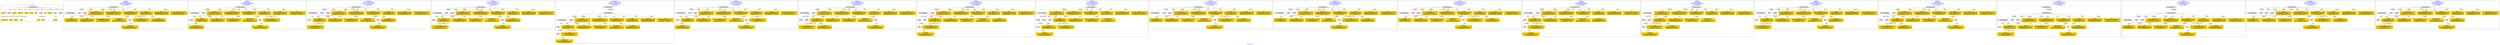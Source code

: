 digraph n0 {
fontcolor="blue"
remincross="true"
label="s28-wildlife-art.csv"
subgraph cluster_0 {
label="1-correct model"
n2[style="filled",color="white",fillcolor="lightgray",label="CulturalHeritageObject1"];
n3[shape="plaintext",style="filled",fillcolor="gold",label="Create Date"];
n4[style="filled",color="white",fillcolor="lightgray",label="Person1"];
n5[shape="plaintext",style="filled",fillcolor="gold",label="Description"];
n6[shape="plaintext",style="filled",fillcolor="gold",label="Measurements"];
n7[shape="plaintext",style="filled",fillcolor="gold",label="Materials"];
n8[shape="plaintext",style="filled",fillcolor="gold",label="Credit Line"];
n9[shape="plaintext",style="filled",fillcolor="gold",label="Owner"];
n10[style="filled",color="white",fillcolor="lightgray",label="Concept1"];
n11[shape="plaintext",style="filled",fillcolor="gold",label="Title"];
n12[shape="plaintext",style="filled",fillcolor="gold",label="ID Number"];
n13[style="filled",color="white",fillcolor="lightgray",label="Place1"];
n14[style="filled",color="white",fillcolor="lightgray",label="Concept2"];
n15[shape="plaintext",style="filled",fillcolor="gold",label="Maker Bio Country"];
n16[shape="plaintext",style="filled",fillcolor="gold",label="birthDate"];
n17[shape="plaintext",style="filled",fillcolor="gold",label="deathDate"];
n18[shape="plaintext",style="filled",fillcolor="gold",label="Maker"];
n19[shape="plaintext",style="filled",fillcolor="gold",label="Place Made"];
n20[shape="plaintext",style="filled",fillcolor="gold",label="Category"];
n21[shape="plaintext",style="filled",fillcolor="gold",label="Option1"];
}
subgraph cluster_1 {
label="candidate 0\nlink coherence:1.0\nnode coherence:1.0\nconfidence:0.43543543555966774\nmapping score:0.5810425810839918\ncost:16.99969\n-precision:0.35-recall:0.32"
n23[style="filled",color="white",fillcolor="lightgray",label="CulturalHeritageObject1"];
n24[style="filled",color="white",fillcolor="lightgray",label="CulturalHeritageObject2"];
n25[style="filled",color="white",fillcolor="lightgray",label="Person1"];
n26[style="filled",color="white",fillcolor="lightgray",label="Concept1"];
n27[style="filled",color="white",fillcolor="lightgray",label="Place2"];
n28[shape="plaintext",style="filled",fillcolor="gold",label="Place Made\n[Place,label,0.592]\n[Person,countryAssociatedWithThePerson,0.162]\n[Person,biographicalInformation,0.16]\n[CulturalHeritageObject,title,0.086]"];
n29[shape="plaintext",style="filled",fillcolor="gold",label="deathDate\n[Person,dateOfDeath,0.444]\n[CulturalHeritageObject,created,0.378]\n[Person,dateOfBirth,0.113]\n[CulturalHeritageObject,title,0.064]"];
n30[shape="plaintext",style="filled",fillcolor="gold",label="Credit Line\n[CulturalHeritageObject,provenance,0.573]\n[Document,classLink,0.162]\n[CulturalHeritageObject,description,0.137]\n[CulturalHeritageObject,rightsHolder,0.128]"];
n31[shape="plaintext",style="filled",fillcolor="gold",label="Measurements\n[CulturalHeritageObject,extent,0.551]\n[CulturalHeritageObject,accessionNumber,0.22]\n[CulturalHeritageObject,description,0.123]\n[CulturalHeritageObject,title,0.106]"];
n32[shape="plaintext",style="filled",fillcolor="gold",label="Maker\n[Person,nameOfThePerson,0.4]\n[CulturalHeritageObject,provenance,0.303]\n[CulturalHeritageObject,description,0.166]\n[CulturalHeritageObject,title,0.13]"];
n33[shape="plaintext",style="filled",fillcolor="gold",label="Description\n[CulturalHeritageObject,description,0.409]\n[CulturalHeritageObject,title,0.302]\n[Person,biographicalInformation,0.202]\n[Concept,prefLabel,0.087]"];
n34[shape="plaintext",style="filled",fillcolor="gold",label="Category\n[Concept,prefLabel,0.579]\n[Person,biographicalInformation,0.197]\n[CulturalHeritageObject,description,0.134]\n[CulturalHeritageObject,title,0.091]"];
n35[shape="plaintext",style="filled",fillcolor="gold",label="birthDate\n[Person,dateOfDeath,0.341]\n[CulturalHeritageObject,created,0.304]\n[Person,dateOfBirth,0.302]\n[CulturalHeritageObject,title,0.054]"];
n36[shape="plaintext",style="filled",fillcolor="gold",label="Materials\n[CulturalHeritageObject,medium,0.779]\n[Person,biographicalInformation,0.088]\n[CulturalHeritageObject,description,0.082]\n[CulturalHeritageObject,extent,0.051]"];
n37[shape="plaintext",style="filled",fillcolor="gold",label="Title\n[CulturalHeritageObject,description,0.345]\n[CulturalHeritageObject,title,0.281]\n[Concept,prefLabel,0.189]\n[Person,biographicalInformation,0.185]"];
n38[shape="plaintext",style="filled",fillcolor="gold",label="Maker Bio Country\n[Concept,prefLabel,0.343]\n[Place,label,0.252]\n[CulturalHeritageObject,provenance,0.233]\n[Person,biographicalInformation,0.172]"];
n39[shape="plaintext",style="filled",fillcolor="gold",label="Owner\n[CulturalHeritageObject,provenance,0.513]\n[CulturalHeritageObject,rightsHolder,0.22]\n[WebResource,classLink,0.147]\n[CulturalHeritageObject,accessionNumber,0.119]"];
n40[shape="plaintext",style="filled",fillcolor="gold",label="Option1\n[CulturalHeritageObject,title,0.274]\n[Person,countryAssociatedWithThePerson,0.272]\n[Concept,prefLabel,0.229]\n[CulturalHeritageObject,description,0.225]"];
}
subgraph cluster_2 {
label="candidate 1\nlink coherence:1.0\nnode coherence:1.0\nconfidence:0.43543543555966774\nmapping score:0.5810425810839918\ncost:16.99975\n-precision:0.35-recall:0.32"
n42[style="filled",color="white",fillcolor="lightgray",label="CulturalHeritageObject1"];
n43[style="filled",color="white",fillcolor="lightgray",label="CulturalHeritageObject2"];
n44[style="filled",color="white",fillcolor="lightgray",label="Person1"];
n45[style="filled",color="white",fillcolor="lightgray",label="Concept2"];
n46[style="filled",color="white",fillcolor="lightgray",label="Place2"];
n47[shape="plaintext",style="filled",fillcolor="gold",label="Place Made\n[Place,label,0.592]\n[Person,countryAssociatedWithThePerson,0.162]\n[Person,biographicalInformation,0.16]\n[CulturalHeritageObject,title,0.086]"];
n48[shape="plaintext",style="filled",fillcolor="gold",label="deathDate\n[Person,dateOfDeath,0.444]\n[CulturalHeritageObject,created,0.378]\n[Person,dateOfBirth,0.113]\n[CulturalHeritageObject,title,0.064]"];
n49[shape="plaintext",style="filled",fillcolor="gold",label="Credit Line\n[CulturalHeritageObject,provenance,0.573]\n[Document,classLink,0.162]\n[CulturalHeritageObject,description,0.137]\n[CulturalHeritageObject,rightsHolder,0.128]"];
n50[shape="plaintext",style="filled",fillcolor="gold",label="Measurements\n[CulturalHeritageObject,extent,0.551]\n[CulturalHeritageObject,accessionNumber,0.22]\n[CulturalHeritageObject,description,0.123]\n[CulturalHeritageObject,title,0.106]"];
n51[shape="plaintext",style="filled",fillcolor="gold",label="Maker\n[Person,nameOfThePerson,0.4]\n[CulturalHeritageObject,provenance,0.303]\n[CulturalHeritageObject,description,0.166]\n[CulturalHeritageObject,title,0.13]"];
n52[shape="plaintext",style="filled",fillcolor="gold",label="Description\n[CulturalHeritageObject,description,0.409]\n[CulturalHeritageObject,title,0.302]\n[Person,biographicalInformation,0.202]\n[Concept,prefLabel,0.087]"];
n53[shape="plaintext",style="filled",fillcolor="gold",label="Category\n[Concept,prefLabel,0.579]\n[Person,biographicalInformation,0.197]\n[CulturalHeritageObject,description,0.134]\n[CulturalHeritageObject,title,0.091]"];
n54[shape="plaintext",style="filled",fillcolor="gold",label="birthDate\n[Person,dateOfDeath,0.341]\n[CulturalHeritageObject,created,0.304]\n[Person,dateOfBirth,0.302]\n[CulturalHeritageObject,title,0.054]"];
n55[shape="plaintext",style="filled",fillcolor="gold",label="Materials\n[CulturalHeritageObject,medium,0.779]\n[Person,biographicalInformation,0.088]\n[CulturalHeritageObject,description,0.082]\n[CulturalHeritageObject,extent,0.051]"];
n56[shape="plaintext",style="filled",fillcolor="gold",label="Title\n[CulturalHeritageObject,description,0.345]\n[CulturalHeritageObject,title,0.281]\n[Concept,prefLabel,0.189]\n[Person,biographicalInformation,0.185]"];
n57[shape="plaintext",style="filled",fillcolor="gold",label="Maker Bio Country\n[Concept,prefLabel,0.343]\n[Place,label,0.252]\n[CulturalHeritageObject,provenance,0.233]\n[Person,biographicalInformation,0.172]"];
n58[shape="plaintext",style="filled",fillcolor="gold",label="Owner\n[CulturalHeritageObject,provenance,0.513]\n[CulturalHeritageObject,rightsHolder,0.22]\n[WebResource,classLink,0.147]\n[CulturalHeritageObject,accessionNumber,0.119]"];
n59[shape="plaintext",style="filled",fillcolor="gold",label="Option1\n[CulturalHeritageObject,title,0.274]\n[Person,countryAssociatedWithThePerson,0.272]\n[Concept,prefLabel,0.229]\n[CulturalHeritageObject,description,0.225]"];
}
subgraph cluster_3 {
label="candidate 10\nlink coherence:0.9444444444444444\nnode coherence:1.0\nconfidence:0.43543543555966774\nmapping score:0.5810425810839918\ncost:17.9997\n-precision:0.39-recall:0.37"
n61[style="filled",color="white",fillcolor="lightgray",label="CulturalHeritageObject1"];
n62[style="filled",color="white",fillcolor="lightgray",label="CulturalHeritageObject2"];
n63[style="filled",color="white",fillcolor="lightgray",label="Person1"];
n64[style="filled",color="white",fillcolor="lightgray",label="Concept1"];
n65[style="filled",color="white",fillcolor="lightgray",label="Person2"];
n66[style="filled",color="white",fillcolor="lightgray",label="Place2"];
n67[shape="plaintext",style="filled",fillcolor="gold",label="Place Made\n[Place,label,0.592]\n[Person,countryAssociatedWithThePerson,0.162]\n[Person,biographicalInformation,0.16]\n[CulturalHeritageObject,title,0.086]"];
n68[shape="plaintext",style="filled",fillcolor="gold",label="deathDate\n[Person,dateOfDeath,0.444]\n[CulturalHeritageObject,created,0.378]\n[Person,dateOfBirth,0.113]\n[CulturalHeritageObject,title,0.064]"];
n69[shape="plaintext",style="filled",fillcolor="gold",label="Option1\n[CulturalHeritageObject,title,0.274]\n[Person,countryAssociatedWithThePerson,0.272]\n[Concept,prefLabel,0.229]\n[CulturalHeritageObject,description,0.225]"];
n70[shape="plaintext",style="filled",fillcolor="gold",label="Credit Line\n[CulturalHeritageObject,provenance,0.573]\n[Document,classLink,0.162]\n[CulturalHeritageObject,description,0.137]\n[CulturalHeritageObject,rightsHolder,0.128]"];
n71[shape="plaintext",style="filled",fillcolor="gold",label="Measurements\n[CulturalHeritageObject,extent,0.551]\n[CulturalHeritageObject,accessionNumber,0.22]\n[CulturalHeritageObject,description,0.123]\n[CulturalHeritageObject,title,0.106]"];
n72[shape="plaintext",style="filled",fillcolor="gold",label="Maker\n[Person,nameOfThePerson,0.4]\n[CulturalHeritageObject,provenance,0.303]\n[CulturalHeritageObject,description,0.166]\n[CulturalHeritageObject,title,0.13]"];
n73[shape="plaintext",style="filled",fillcolor="gold",label="Description\n[CulturalHeritageObject,description,0.409]\n[CulturalHeritageObject,title,0.302]\n[Person,biographicalInformation,0.202]\n[Concept,prefLabel,0.087]"];
n74[shape="plaintext",style="filled",fillcolor="gold",label="Category\n[Concept,prefLabel,0.579]\n[Person,biographicalInformation,0.197]\n[CulturalHeritageObject,description,0.134]\n[CulturalHeritageObject,title,0.091]"];
n75[shape="plaintext",style="filled",fillcolor="gold",label="birthDate\n[Person,dateOfDeath,0.341]\n[CulturalHeritageObject,created,0.304]\n[Person,dateOfBirth,0.302]\n[CulturalHeritageObject,title,0.054]"];
n76[shape="plaintext",style="filled",fillcolor="gold",label="Materials\n[CulturalHeritageObject,medium,0.779]\n[Person,biographicalInformation,0.088]\n[CulturalHeritageObject,description,0.082]\n[CulturalHeritageObject,extent,0.051]"];
n77[shape="plaintext",style="filled",fillcolor="gold",label="Title\n[CulturalHeritageObject,description,0.345]\n[CulturalHeritageObject,title,0.281]\n[Concept,prefLabel,0.189]\n[Person,biographicalInformation,0.185]"];
n78[shape="plaintext",style="filled",fillcolor="gold",label="Maker Bio Country\n[Concept,prefLabel,0.343]\n[Place,label,0.252]\n[CulturalHeritageObject,provenance,0.233]\n[Person,biographicalInformation,0.172]"];
n79[shape="plaintext",style="filled",fillcolor="gold",label="Owner\n[CulturalHeritageObject,provenance,0.513]\n[CulturalHeritageObject,rightsHolder,0.22]\n[WebResource,classLink,0.147]\n[CulturalHeritageObject,accessionNumber,0.119]"];
}
subgraph cluster_4 {
label="candidate 11\nlink coherence:0.9444444444444444\nnode coherence:1.0\nconfidence:0.43543543555966774\nmapping score:0.5810425810839918\ncost:17.99972\n-precision:0.33-recall:0.32"
n81[style="filled",color="white",fillcolor="lightgray",label="CulturalHeritageObject1"];
n82[style="filled",color="white",fillcolor="lightgray",label="CulturalHeritageObject2"];
n83[style="filled",color="white",fillcolor="lightgray",label="Person1"];
n84[style="filled",color="white",fillcolor="lightgray",label="Concept2"];
n85[style="filled",color="white",fillcolor="lightgray",label="Person2"];
n86[style="filled",color="white",fillcolor="lightgray",label="Place2"];
n87[shape="plaintext",style="filled",fillcolor="gold",label="Place Made\n[Place,label,0.592]\n[Person,countryAssociatedWithThePerson,0.162]\n[Person,biographicalInformation,0.16]\n[CulturalHeritageObject,title,0.086]"];
n88[shape="plaintext",style="filled",fillcolor="gold",label="deathDate\n[Person,dateOfDeath,0.444]\n[CulturalHeritageObject,created,0.378]\n[Person,dateOfBirth,0.113]\n[CulturalHeritageObject,title,0.064]"];
n89[shape="plaintext",style="filled",fillcolor="gold",label="Option1\n[CulturalHeritageObject,title,0.274]\n[Person,countryAssociatedWithThePerson,0.272]\n[Concept,prefLabel,0.229]\n[CulturalHeritageObject,description,0.225]"];
n90[shape="plaintext",style="filled",fillcolor="gold",label="Credit Line\n[CulturalHeritageObject,provenance,0.573]\n[Document,classLink,0.162]\n[CulturalHeritageObject,description,0.137]\n[CulturalHeritageObject,rightsHolder,0.128]"];
n91[shape="plaintext",style="filled",fillcolor="gold",label="Measurements\n[CulturalHeritageObject,extent,0.551]\n[CulturalHeritageObject,accessionNumber,0.22]\n[CulturalHeritageObject,description,0.123]\n[CulturalHeritageObject,title,0.106]"];
n92[shape="plaintext",style="filled",fillcolor="gold",label="Maker\n[Person,nameOfThePerson,0.4]\n[CulturalHeritageObject,provenance,0.303]\n[CulturalHeritageObject,description,0.166]\n[CulturalHeritageObject,title,0.13]"];
n93[shape="plaintext",style="filled",fillcolor="gold",label="Description\n[CulturalHeritageObject,description,0.409]\n[CulturalHeritageObject,title,0.302]\n[Person,biographicalInformation,0.202]\n[Concept,prefLabel,0.087]"];
n94[shape="plaintext",style="filled",fillcolor="gold",label="Category\n[Concept,prefLabel,0.579]\n[Person,biographicalInformation,0.197]\n[CulturalHeritageObject,description,0.134]\n[CulturalHeritageObject,title,0.091]"];
n95[shape="plaintext",style="filled",fillcolor="gold",label="birthDate\n[Person,dateOfDeath,0.341]\n[CulturalHeritageObject,created,0.304]\n[Person,dateOfBirth,0.302]\n[CulturalHeritageObject,title,0.054]"];
n96[shape="plaintext",style="filled",fillcolor="gold",label="Materials\n[CulturalHeritageObject,medium,0.779]\n[Person,biographicalInformation,0.088]\n[CulturalHeritageObject,description,0.082]\n[CulturalHeritageObject,extent,0.051]"];
n97[shape="plaintext",style="filled",fillcolor="gold",label="Title\n[CulturalHeritageObject,description,0.345]\n[CulturalHeritageObject,title,0.281]\n[Concept,prefLabel,0.189]\n[Person,biographicalInformation,0.185]"];
n98[shape="plaintext",style="filled",fillcolor="gold",label="Maker Bio Country\n[Concept,prefLabel,0.343]\n[Place,label,0.252]\n[CulturalHeritageObject,provenance,0.233]\n[Person,biographicalInformation,0.172]"];
n99[shape="plaintext",style="filled",fillcolor="gold",label="Owner\n[CulturalHeritageObject,provenance,0.513]\n[CulturalHeritageObject,rightsHolder,0.22]\n[WebResource,classLink,0.147]\n[CulturalHeritageObject,accessionNumber,0.119]"];
}
subgraph cluster_5 {
label="candidate 12\nlink coherence:0.9444444444444444\nnode coherence:1.0\nconfidence:0.43543543555966774\nmapping score:0.5810425810839918\ncost:17.99973\n-precision:0.28-recall:0.26"
n101[style="filled",color="white",fillcolor="lightgray",label="CulturalHeritageObject1"];
n102[style="filled",color="white",fillcolor="lightgray",label="CulturalHeritageObject2"];
n103[style="filled",color="white",fillcolor="lightgray",label="Concept1"];
n104[style="filled",color="white",fillcolor="lightgray",label="Person2"];
n105[style="filled",color="white",fillcolor="lightgray",label="Place3"];
n106[style="filled",color="white",fillcolor="lightgray",label="EuropeanaAggregation1"];
n107[shape="plaintext",style="filled",fillcolor="gold",label="deathDate\n[Person,dateOfDeath,0.444]\n[CulturalHeritageObject,created,0.378]\n[Person,dateOfBirth,0.113]\n[CulturalHeritageObject,title,0.064]"];
n108[shape="plaintext",style="filled",fillcolor="gold",label="Option1\n[CulturalHeritageObject,title,0.274]\n[Person,countryAssociatedWithThePerson,0.272]\n[Concept,prefLabel,0.229]\n[CulturalHeritageObject,description,0.225]"];
n109[shape="plaintext",style="filled",fillcolor="gold",label="Credit Line\n[CulturalHeritageObject,provenance,0.573]\n[Document,classLink,0.162]\n[CulturalHeritageObject,description,0.137]\n[CulturalHeritageObject,rightsHolder,0.128]"];
n110[shape="plaintext",style="filled",fillcolor="gold",label="Measurements\n[CulturalHeritageObject,extent,0.551]\n[CulturalHeritageObject,accessionNumber,0.22]\n[CulturalHeritageObject,description,0.123]\n[CulturalHeritageObject,title,0.106]"];
n111[shape="plaintext",style="filled",fillcolor="gold",label="Maker\n[Person,nameOfThePerson,0.4]\n[CulturalHeritageObject,provenance,0.303]\n[CulturalHeritageObject,description,0.166]\n[CulturalHeritageObject,title,0.13]"];
n112[shape="plaintext",style="filled",fillcolor="gold",label="Description\n[CulturalHeritageObject,description,0.409]\n[CulturalHeritageObject,title,0.302]\n[Person,biographicalInformation,0.202]\n[Concept,prefLabel,0.087]"];
n113[shape="plaintext",style="filled",fillcolor="gold",label="Category\n[Concept,prefLabel,0.579]\n[Person,biographicalInformation,0.197]\n[CulturalHeritageObject,description,0.134]\n[CulturalHeritageObject,title,0.091]"];
n114[shape="plaintext",style="filled",fillcolor="gold",label="Place Made\n[Place,label,0.592]\n[Person,countryAssociatedWithThePerson,0.162]\n[Person,biographicalInformation,0.16]\n[CulturalHeritageObject,title,0.086]"];
n115[shape="plaintext",style="filled",fillcolor="gold",label="birthDate\n[Person,dateOfDeath,0.341]\n[CulturalHeritageObject,created,0.304]\n[Person,dateOfBirth,0.302]\n[CulturalHeritageObject,title,0.054]"];
n116[shape="plaintext",style="filled",fillcolor="gold",label="Materials\n[CulturalHeritageObject,medium,0.779]\n[Person,biographicalInformation,0.088]\n[CulturalHeritageObject,description,0.082]\n[CulturalHeritageObject,extent,0.051]"];
n117[shape="plaintext",style="filled",fillcolor="gold",label="Title\n[CulturalHeritageObject,description,0.345]\n[CulturalHeritageObject,title,0.281]\n[Concept,prefLabel,0.189]\n[Person,biographicalInformation,0.185]"];
n118[shape="plaintext",style="filled",fillcolor="gold",label="Maker Bio Country\n[Concept,prefLabel,0.343]\n[Place,label,0.252]\n[CulturalHeritageObject,provenance,0.233]\n[Person,biographicalInformation,0.172]"];
n119[shape="plaintext",style="filled",fillcolor="gold",label="Owner\n[CulturalHeritageObject,provenance,0.513]\n[CulturalHeritageObject,rightsHolder,0.22]\n[WebResource,classLink,0.147]\n[CulturalHeritageObject,accessionNumber,0.119]"];
}
subgraph cluster_6 {
label="candidate 13\nlink coherence:0.9444444444444444\nnode coherence:1.0\nconfidence:0.43543543555966774\nmapping score:0.5810425810839918\ncost:17.99974\n-precision:0.33-recall:0.32"
n121[style="filled",color="white",fillcolor="lightgray",label="CulturalHeritageObject1"];
n122[style="filled",color="white",fillcolor="lightgray",label="CulturalHeritageObject2"];
n123[style="filled",color="white",fillcolor="lightgray",label="Person1"];
n124[style="filled",color="white",fillcolor="lightgray",label="Person2"];
n125[style="filled",color="white",fillcolor="lightgray",label="Concept2"];
n126[style="filled",color="white",fillcolor="lightgray",label="Place2"];
n127[shape="plaintext",style="filled",fillcolor="gold",label="Place Made\n[Place,label,0.592]\n[Person,countryAssociatedWithThePerson,0.162]\n[Person,biographicalInformation,0.16]\n[CulturalHeritageObject,title,0.086]"];
n128[shape="plaintext",style="filled",fillcolor="gold",label="deathDate\n[Person,dateOfDeath,0.444]\n[CulturalHeritageObject,created,0.378]\n[Person,dateOfBirth,0.113]\n[CulturalHeritageObject,title,0.064]"];
n129[shape="plaintext",style="filled",fillcolor="gold",label="Option1\n[CulturalHeritageObject,title,0.274]\n[Person,countryAssociatedWithThePerson,0.272]\n[Concept,prefLabel,0.229]\n[CulturalHeritageObject,description,0.225]"];
n130[shape="plaintext",style="filled",fillcolor="gold",label="Credit Line\n[CulturalHeritageObject,provenance,0.573]\n[Document,classLink,0.162]\n[CulturalHeritageObject,description,0.137]\n[CulturalHeritageObject,rightsHolder,0.128]"];
n131[shape="plaintext",style="filled",fillcolor="gold",label="Measurements\n[CulturalHeritageObject,extent,0.551]\n[CulturalHeritageObject,accessionNumber,0.22]\n[CulturalHeritageObject,description,0.123]\n[CulturalHeritageObject,title,0.106]"];
n132[shape="plaintext",style="filled",fillcolor="gold",label="Maker\n[Person,nameOfThePerson,0.4]\n[CulturalHeritageObject,provenance,0.303]\n[CulturalHeritageObject,description,0.166]\n[CulturalHeritageObject,title,0.13]"];
n133[shape="plaintext",style="filled",fillcolor="gold",label="Description\n[CulturalHeritageObject,description,0.409]\n[CulturalHeritageObject,title,0.302]\n[Person,biographicalInformation,0.202]\n[Concept,prefLabel,0.087]"];
n134[shape="plaintext",style="filled",fillcolor="gold",label="Category\n[Concept,prefLabel,0.579]\n[Person,biographicalInformation,0.197]\n[CulturalHeritageObject,description,0.134]\n[CulturalHeritageObject,title,0.091]"];
n135[shape="plaintext",style="filled",fillcolor="gold",label="birthDate\n[Person,dateOfDeath,0.341]\n[CulturalHeritageObject,created,0.304]\n[Person,dateOfBirth,0.302]\n[CulturalHeritageObject,title,0.054]"];
n136[shape="plaintext",style="filled",fillcolor="gold",label="Materials\n[CulturalHeritageObject,medium,0.779]\n[Person,biographicalInformation,0.088]\n[CulturalHeritageObject,description,0.082]\n[CulturalHeritageObject,extent,0.051]"];
n137[shape="plaintext",style="filled",fillcolor="gold",label="Title\n[CulturalHeritageObject,description,0.345]\n[CulturalHeritageObject,title,0.281]\n[Concept,prefLabel,0.189]\n[Person,biographicalInformation,0.185]"];
n138[shape="plaintext",style="filled",fillcolor="gold",label="Maker Bio Country\n[Concept,prefLabel,0.343]\n[Place,label,0.252]\n[CulturalHeritageObject,provenance,0.233]\n[Person,biographicalInformation,0.172]"];
n139[shape="plaintext",style="filled",fillcolor="gold",label="Owner\n[CulturalHeritageObject,provenance,0.513]\n[CulturalHeritageObject,rightsHolder,0.22]\n[WebResource,classLink,0.147]\n[CulturalHeritageObject,accessionNumber,0.119]"];
}
subgraph cluster_7 {
label="candidate 14\nlink coherence:0.9444444444444444\nnode coherence:1.0\nconfidence:0.43543543555966774\nmapping score:0.5810425810839918\ncost:17.99975\n-precision:0.33-recall:0.32"
n141[style="filled",color="white",fillcolor="lightgray",label="CulturalHeritageObject1"];
n142[style="filled",color="white",fillcolor="lightgray",label="CulturalHeritageObject2"];
n143[style="filled",color="white",fillcolor="lightgray",label="Person1"];
n144[style="filled",color="white",fillcolor="lightgray",label="Person2"];
n145[style="filled",color="white",fillcolor="lightgray",label="Concept2"];
n146[style="filled",color="white",fillcolor="lightgray",label="Place1"];
n147[shape="plaintext",style="filled",fillcolor="gold",label="deathDate\n[Person,dateOfDeath,0.444]\n[CulturalHeritageObject,created,0.378]\n[Person,dateOfBirth,0.113]\n[CulturalHeritageObject,title,0.064]"];
n148[shape="plaintext",style="filled",fillcolor="gold",label="Option1\n[CulturalHeritageObject,title,0.274]\n[Person,countryAssociatedWithThePerson,0.272]\n[Concept,prefLabel,0.229]\n[CulturalHeritageObject,description,0.225]"];
n149[shape="plaintext",style="filled",fillcolor="gold",label="Credit Line\n[CulturalHeritageObject,provenance,0.573]\n[Document,classLink,0.162]\n[CulturalHeritageObject,description,0.137]\n[CulturalHeritageObject,rightsHolder,0.128]"];
n150[shape="plaintext",style="filled",fillcolor="gold",label="Measurements\n[CulturalHeritageObject,extent,0.551]\n[CulturalHeritageObject,accessionNumber,0.22]\n[CulturalHeritageObject,description,0.123]\n[CulturalHeritageObject,title,0.106]"];
n151[shape="plaintext",style="filled",fillcolor="gold",label="Maker\n[Person,nameOfThePerson,0.4]\n[CulturalHeritageObject,provenance,0.303]\n[CulturalHeritageObject,description,0.166]\n[CulturalHeritageObject,title,0.13]"];
n152[shape="plaintext",style="filled",fillcolor="gold",label="Description\n[CulturalHeritageObject,description,0.409]\n[CulturalHeritageObject,title,0.302]\n[Person,biographicalInformation,0.202]\n[Concept,prefLabel,0.087]"];
n153[shape="plaintext",style="filled",fillcolor="gold",label="Category\n[Concept,prefLabel,0.579]\n[Person,biographicalInformation,0.197]\n[CulturalHeritageObject,description,0.134]\n[CulturalHeritageObject,title,0.091]"];
n154[shape="plaintext",style="filled",fillcolor="gold",label="birthDate\n[Person,dateOfDeath,0.341]\n[CulturalHeritageObject,created,0.304]\n[Person,dateOfBirth,0.302]\n[CulturalHeritageObject,title,0.054]"];
n155[shape="plaintext",style="filled",fillcolor="gold",label="Place Made\n[Place,label,0.592]\n[Person,countryAssociatedWithThePerson,0.162]\n[Person,biographicalInformation,0.16]\n[CulturalHeritageObject,title,0.086]"];
n156[shape="plaintext",style="filled",fillcolor="gold",label="Materials\n[CulturalHeritageObject,medium,0.779]\n[Person,biographicalInformation,0.088]\n[CulturalHeritageObject,description,0.082]\n[CulturalHeritageObject,extent,0.051]"];
n157[shape="plaintext",style="filled",fillcolor="gold",label="Title\n[CulturalHeritageObject,description,0.345]\n[CulturalHeritageObject,title,0.281]\n[Concept,prefLabel,0.189]\n[Person,biographicalInformation,0.185]"];
n158[shape="plaintext",style="filled",fillcolor="gold",label="Maker Bio Country\n[Concept,prefLabel,0.343]\n[Place,label,0.252]\n[CulturalHeritageObject,provenance,0.233]\n[Person,biographicalInformation,0.172]"];
n159[shape="plaintext",style="filled",fillcolor="gold",label="Owner\n[CulturalHeritageObject,provenance,0.513]\n[CulturalHeritageObject,rightsHolder,0.22]\n[WebResource,classLink,0.147]\n[CulturalHeritageObject,accessionNumber,0.119]"];
}
subgraph cluster_8 {
label="candidate 15\nlink coherence:0.9444444444444444\nnode coherence:1.0\nconfidence:0.43543543555966774\nmapping score:0.5810425810839918\ncost:116.99991\n-precision:0.28-recall:0.26"
n161[style="filled",color="white",fillcolor="lightgray",label="CulturalHeritageObject1"];
n162[style="filled",color="white",fillcolor="lightgray",label="CulturalHeritageObject2"];
n163[style="filled",color="white",fillcolor="lightgray",label="Concept1"];
n164[style="filled",color="white",fillcolor="lightgray",label="Person2"];
n165[style="filled",color="white",fillcolor="lightgray",label="Place3"];
n166[style="filled",color="white",fillcolor="lightgray",label="Person1"];
n167[shape="plaintext",style="filled",fillcolor="gold",label="deathDate\n[Person,dateOfDeath,0.444]\n[CulturalHeritageObject,created,0.378]\n[Person,dateOfBirth,0.113]\n[CulturalHeritageObject,title,0.064]"];
n168[shape="plaintext",style="filled",fillcolor="gold",label="Credit Line\n[CulturalHeritageObject,provenance,0.573]\n[Document,classLink,0.162]\n[CulturalHeritageObject,description,0.137]\n[CulturalHeritageObject,rightsHolder,0.128]"];
n169[shape="plaintext",style="filled",fillcolor="gold",label="Measurements\n[CulturalHeritageObject,extent,0.551]\n[CulturalHeritageObject,accessionNumber,0.22]\n[CulturalHeritageObject,description,0.123]\n[CulturalHeritageObject,title,0.106]"];
n170[shape="plaintext",style="filled",fillcolor="gold",label="Maker\n[Person,nameOfThePerson,0.4]\n[CulturalHeritageObject,provenance,0.303]\n[CulturalHeritageObject,description,0.166]\n[CulturalHeritageObject,title,0.13]"];
n171[shape="plaintext",style="filled",fillcolor="gold",label="Description\n[CulturalHeritageObject,description,0.409]\n[CulturalHeritageObject,title,0.302]\n[Person,biographicalInformation,0.202]\n[Concept,prefLabel,0.087]"];
n172[shape="plaintext",style="filled",fillcolor="gold",label="Category\n[Concept,prefLabel,0.579]\n[Person,biographicalInformation,0.197]\n[CulturalHeritageObject,description,0.134]\n[CulturalHeritageObject,title,0.091]"];
n173[shape="plaintext",style="filled",fillcolor="gold",label="Place Made\n[Place,label,0.592]\n[Person,countryAssociatedWithThePerson,0.162]\n[Person,biographicalInformation,0.16]\n[CulturalHeritageObject,title,0.086]"];
n174[shape="plaintext",style="filled",fillcolor="gold",label="birthDate\n[Person,dateOfDeath,0.341]\n[CulturalHeritageObject,created,0.304]\n[Person,dateOfBirth,0.302]\n[CulturalHeritageObject,title,0.054]"];
n175[shape="plaintext",style="filled",fillcolor="gold",label="Materials\n[CulturalHeritageObject,medium,0.779]\n[Person,biographicalInformation,0.088]\n[CulturalHeritageObject,description,0.082]\n[CulturalHeritageObject,extent,0.051]"];
n176[shape="plaintext",style="filled",fillcolor="gold",label="Title\n[CulturalHeritageObject,description,0.345]\n[CulturalHeritageObject,title,0.281]\n[Concept,prefLabel,0.189]\n[Person,biographicalInformation,0.185]"];
n177[shape="plaintext",style="filled",fillcolor="gold",label="Maker Bio Country\n[Concept,prefLabel,0.343]\n[Place,label,0.252]\n[CulturalHeritageObject,provenance,0.233]\n[Person,biographicalInformation,0.172]"];
n178[shape="plaintext",style="filled",fillcolor="gold",label="Owner\n[CulturalHeritageObject,provenance,0.513]\n[CulturalHeritageObject,rightsHolder,0.22]\n[WebResource,classLink,0.147]\n[CulturalHeritageObject,accessionNumber,0.119]"];
n179[shape="plaintext",style="filled",fillcolor="gold",label="Option1\n[CulturalHeritageObject,title,0.274]\n[Person,countryAssociatedWithThePerson,0.272]\n[Concept,prefLabel,0.229]\n[CulturalHeritageObject,description,0.225]"];
}
subgraph cluster_9 {
label="candidate 16\nlink coherence:0.9444444444444444\nnode coherence:1.0\nconfidence:0.43543543555966774\nmapping score:0.5810425810839918\ncost:116.99997\n-precision:0.28-recall:0.26"
n181[style="filled",color="white",fillcolor="lightgray",label="CulturalHeritageObject1"];
n182[style="filled",color="white",fillcolor="lightgray",label="CulturalHeritageObject2"];
n183[style="filled",color="white",fillcolor="lightgray",label="Person2"];
n184[style="filled",color="white",fillcolor="lightgray",label="Concept2"];
n185[style="filled",color="white",fillcolor="lightgray",label="Place3"];
n186[style="filled",color="white",fillcolor="lightgray",label="Person1"];
n187[shape="plaintext",style="filled",fillcolor="gold",label="deathDate\n[Person,dateOfDeath,0.444]\n[CulturalHeritageObject,created,0.378]\n[Person,dateOfBirth,0.113]\n[CulturalHeritageObject,title,0.064]"];
n188[shape="plaintext",style="filled",fillcolor="gold",label="Credit Line\n[CulturalHeritageObject,provenance,0.573]\n[Document,classLink,0.162]\n[CulturalHeritageObject,description,0.137]\n[CulturalHeritageObject,rightsHolder,0.128]"];
n189[shape="plaintext",style="filled",fillcolor="gold",label="Measurements\n[CulturalHeritageObject,extent,0.551]\n[CulturalHeritageObject,accessionNumber,0.22]\n[CulturalHeritageObject,description,0.123]\n[CulturalHeritageObject,title,0.106]"];
n190[shape="plaintext",style="filled",fillcolor="gold",label="Maker\n[Person,nameOfThePerson,0.4]\n[CulturalHeritageObject,provenance,0.303]\n[CulturalHeritageObject,description,0.166]\n[CulturalHeritageObject,title,0.13]"];
n191[shape="plaintext",style="filled",fillcolor="gold",label="Description\n[CulturalHeritageObject,description,0.409]\n[CulturalHeritageObject,title,0.302]\n[Person,biographicalInformation,0.202]\n[Concept,prefLabel,0.087]"];
n192[shape="plaintext",style="filled",fillcolor="gold",label="Category\n[Concept,prefLabel,0.579]\n[Person,biographicalInformation,0.197]\n[CulturalHeritageObject,description,0.134]\n[CulturalHeritageObject,title,0.091]"];
n193[shape="plaintext",style="filled",fillcolor="gold",label="Place Made\n[Place,label,0.592]\n[Person,countryAssociatedWithThePerson,0.162]\n[Person,biographicalInformation,0.16]\n[CulturalHeritageObject,title,0.086]"];
n194[shape="plaintext",style="filled",fillcolor="gold",label="birthDate\n[Person,dateOfDeath,0.341]\n[CulturalHeritageObject,created,0.304]\n[Person,dateOfBirth,0.302]\n[CulturalHeritageObject,title,0.054]"];
n195[shape="plaintext",style="filled",fillcolor="gold",label="Materials\n[CulturalHeritageObject,medium,0.779]\n[Person,biographicalInformation,0.088]\n[CulturalHeritageObject,description,0.082]\n[CulturalHeritageObject,extent,0.051]"];
n196[shape="plaintext",style="filled",fillcolor="gold",label="Title\n[CulturalHeritageObject,description,0.345]\n[CulturalHeritageObject,title,0.281]\n[Concept,prefLabel,0.189]\n[Person,biographicalInformation,0.185]"];
n197[shape="plaintext",style="filled",fillcolor="gold",label="Maker Bio Country\n[Concept,prefLabel,0.343]\n[Place,label,0.252]\n[CulturalHeritageObject,provenance,0.233]\n[Person,biographicalInformation,0.172]"];
n198[shape="plaintext",style="filled",fillcolor="gold",label="Owner\n[CulturalHeritageObject,provenance,0.513]\n[CulturalHeritageObject,rightsHolder,0.22]\n[WebResource,classLink,0.147]\n[CulturalHeritageObject,accessionNumber,0.119]"];
n199[shape="plaintext",style="filled",fillcolor="gold",label="Option1\n[CulturalHeritageObject,title,0.274]\n[Person,countryAssociatedWithThePerson,0.272]\n[Concept,prefLabel,0.229]\n[CulturalHeritageObject,description,0.225]"];
}
subgraph cluster_10 {
label="candidate 17\nlink coherence:0.9411764705882353\nnode coherence:1.0\nconfidence:0.43543543555966774\nmapping score:0.5810425810839918\ncost:16.99969\n-precision:0.35-recall:0.32"
n201[style="filled",color="white",fillcolor="lightgray",label="CulturalHeritageObject1"];
n202[style="filled",color="white",fillcolor="lightgray",label="CulturalHeritageObject2"];
n203[style="filled",color="white",fillcolor="lightgray",label="Person1"];
n204[style="filled",color="white",fillcolor="lightgray",label="Concept1"];
n205[style="filled",color="white",fillcolor="lightgray",label="Place1"];
n206[shape="plaintext",style="filled",fillcolor="gold",label="deathDate\n[Person,dateOfDeath,0.444]\n[CulturalHeritageObject,created,0.378]\n[Person,dateOfBirth,0.113]\n[CulturalHeritageObject,title,0.064]"];
n207[shape="plaintext",style="filled",fillcolor="gold",label="Credit Line\n[CulturalHeritageObject,provenance,0.573]\n[Document,classLink,0.162]\n[CulturalHeritageObject,description,0.137]\n[CulturalHeritageObject,rightsHolder,0.128]"];
n208[shape="plaintext",style="filled",fillcolor="gold",label="Measurements\n[CulturalHeritageObject,extent,0.551]\n[CulturalHeritageObject,accessionNumber,0.22]\n[CulturalHeritageObject,description,0.123]\n[CulturalHeritageObject,title,0.106]"];
n209[shape="plaintext",style="filled",fillcolor="gold",label="Maker\n[Person,nameOfThePerson,0.4]\n[CulturalHeritageObject,provenance,0.303]\n[CulturalHeritageObject,description,0.166]\n[CulturalHeritageObject,title,0.13]"];
n210[shape="plaintext",style="filled",fillcolor="gold",label="Description\n[CulturalHeritageObject,description,0.409]\n[CulturalHeritageObject,title,0.302]\n[Person,biographicalInformation,0.202]\n[Concept,prefLabel,0.087]"];
n211[shape="plaintext",style="filled",fillcolor="gold",label="Category\n[Concept,prefLabel,0.579]\n[Person,biographicalInformation,0.197]\n[CulturalHeritageObject,description,0.134]\n[CulturalHeritageObject,title,0.091]"];
n212[shape="plaintext",style="filled",fillcolor="gold",label="birthDate\n[Person,dateOfDeath,0.341]\n[CulturalHeritageObject,created,0.304]\n[Person,dateOfBirth,0.302]\n[CulturalHeritageObject,title,0.054]"];
n213[shape="plaintext",style="filled",fillcolor="gold",label="Place Made\n[Place,label,0.592]\n[Person,countryAssociatedWithThePerson,0.162]\n[Person,biographicalInformation,0.16]\n[CulturalHeritageObject,title,0.086]"];
n214[shape="plaintext",style="filled",fillcolor="gold",label="Materials\n[CulturalHeritageObject,medium,0.779]\n[Person,biographicalInformation,0.088]\n[CulturalHeritageObject,description,0.082]\n[CulturalHeritageObject,extent,0.051]"];
n215[shape="plaintext",style="filled",fillcolor="gold",label="Title\n[CulturalHeritageObject,description,0.345]\n[CulturalHeritageObject,title,0.281]\n[Concept,prefLabel,0.189]\n[Person,biographicalInformation,0.185]"];
n216[shape="plaintext",style="filled",fillcolor="gold",label="Maker Bio Country\n[Concept,prefLabel,0.343]\n[Place,label,0.252]\n[CulturalHeritageObject,provenance,0.233]\n[Person,biographicalInformation,0.172]"];
n217[shape="plaintext",style="filled",fillcolor="gold",label="Owner\n[CulturalHeritageObject,provenance,0.513]\n[CulturalHeritageObject,rightsHolder,0.22]\n[WebResource,classLink,0.147]\n[CulturalHeritageObject,accessionNumber,0.119]"];
n218[shape="plaintext",style="filled",fillcolor="gold",label="Option1\n[CulturalHeritageObject,title,0.274]\n[Person,countryAssociatedWithThePerson,0.272]\n[Concept,prefLabel,0.229]\n[CulturalHeritageObject,description,0.225]"];
}
subgraph cluster_11 {
label="candidate 18\nlink coherence:0.9411764705882353\nnode coherence:1.0\nconfidence:0.43543543555966774\nmapping score:0.5810425810839918\ncost:16.9997\n-precision:0.41-recall:0.37"
n220[style="filled",color="white",fillcolor="lightgray",label="CulturalHeritageObject1"];
n221[style="filled",color="white",fillcolor="lightgray",label="CulturalHeritageObject2"];
n222[style="filled",color="white",fillcolor="lightgray",label="Person1"];
n223[style="filled",color="white",fillcolor="lightgray",label="Concept1"];
n224[style="filled",color="white",fillcolor="lightgray",label="Place2"];
n225[shape="plaintext",style="filled",fillcolor="gold",label="Place Made\n[Place,label,0.592]\n[Person,countryAssociatedWithThePerson,0.162]\n[Person,biographicalInformation,0.16]\n[CulturalHeritageObject,title,0.086]"];
n226[shape="plaintext",style="filled",fillcolor="gold",label="deathDate\n[Person,dateOfDeath,0.444]\n[CulturalHeritageObject,created,0.378]\n[Person,dateOfBirth,0.113]\n[CulturalHeritageObject,title,0.064]"];
n227[shape="plaintext",style="filled",fillcolor="gold",label="Credit Line\n[CulturalHeritageObject,provenance,0.573]\n[Document,classLink,0.162]\n[CulturalHeritageObject,description,0.137]\n[CulturalHeritageObject,rightsHolder,0.128]"];
n228[shape="plaintext",style="filled",fillcolor="gold",label="Measurements\n[CulturalHeritageObject,extent,0.551]\n[CulturalHeritageObject,accessionNumber,0.22]\n[CulturalHeritageObject,description,0.123]\n[CulturalHeritageObject,title,0.106]"];
n229[shape="plaintext",style="filled",fillcolor="gold",label="Maker\n[Person,nameOfThePerson,0.4]\n[CulturalHeritageObject,provenance,0.303]\n[CulturalHeritageObject,description,0.166]\n[CulturalHeritageObject,title,0.13]"];
n230[shape="plaintext",style="filled",fillcolor="gold",label="Description\n[CulturalHeritageObject,description,0.409]\n[CulturalHeritageObject,title,0.302]\n[Person,biographicalInformation,0.202]\n[Concept,prefLabel,0.087]"];
n231[shape="plaintext",style="filled",fillcolor="gold",label="Category\n[Concept,prefLabel,0.579]\n[Person,biographicalInformation,0.197]\n[CulturalHeritageObject,description,0.134]\n[CulturalHeritageObject,title,0.091]"];
n232[shape="plaintext",style="filled",fillcolor="gold",label="birthDate\n[Person,dateOfDeath,0.341]\n[CulturalHeritageObject,created,0.304]\n[Person,dateOfBirth,0.302]\n[CulturalHeritageObject,title,0.054]"];
n233[shape="plaintext",style="filled",fillcolor="gold",label="Materials\n[CulturalHeritageObject,medium,0.779]\n[Person,biographicalInformation,0.088]\n[CulturalHeritageObject,description,0.082]\n[CulturalHeritageObject,extent,0.051]"];
n234[shape="plaintext",style="filled",fillcolor="gold",label="Title\n[CulturalHeritageObject,description,0.345]\n[CulturalHeritageObject,title,0.281]\n[Concept,prefLabel,0.189]\n[Person,biographicalInformation,0.185]"];
n235[shape="plaintext",style="filled",fillcolor="gold",label="Maker Bio Country\n[Concept,prefLabel,0.343]\n[Place,label,0.252]\n[CulturalHeritageObject,provenance,0.233]\n[Person,biographicalInformation,0.172]"];
n236[shape="plaintext",style="filled",fillcolor="gold",label="Owner\n[CulturalHeritageObject,provenance,0.513]\n[CulturalHeritageObject,rightsHolder,0.22]\n[WebResource,classLink,0.147]\n[CulturalHeritageObject,accessionNumber,0.119]"];
n237[shape="plaintext",style="filled",fillcolor="gold",label="Option1\n[CulturalHeritageObject,title,0.274]\n[Person,countryAssociatedWithThePerson,0.272]\n[Concept,prefLabel,0.229]\n[CulturalHeritageObject,description,0.225]"];
}
subgraph cluster_12 {
label="candidate 19\nlink coherence:0.9411764705882353\nnode coherence:1.0\nconfidence:0.43543543555966774\nmapping score:0.5810425810839918\ncost:16.99972\n-precision:0.35-recall:0.32"
n239[style="filled",color="white",fillcolor="lightgray",label="CulturalHeritageObject1"];
n240[style="filled",color="white",fillcolor="lightgray",label="CulturalHeritageObject2"];
n241[style="filled",color="white",fillcolor="lightgray",label="Person1"];
n242[style="filled",color="white",fillcolor="lightgray",label="Concept2"];
n243[style="filled",color="white",fillcolor="lightgray",label="Place2"];
n244[shape="plaintext",style="filled",fillcolor="gold",label="Place Made\n[Place,label,0.592]\n[Person,countryAssociatedWithThePerson,0.162]\n[Person,biographicalInformation,0.16]\n[CulturalHeritageObject,title,0.086]"];
n245[shape="plaintext",style="filled",fillcolor="gold",label="deathDate\n[Person,dateOfDeath,0.444]\n[CulturalHeritageObject,created,0.378]\n[Person,dateOfBirth,0.113]\n[CulturalHeritageObject,title,0.064]"];
n246[shape="plaintext",style="filled",fillcolor="gold",label="Credit Line\n[CulturalHeritageObject,provenance,0.573]\n[Document,classLink,0.162]\n[CulturalHeritageObject,description,0.137]\n[CulturalHeritageObject,rightsHolder,0.128]"];
n247[shape="plaintext",style="filled",fillcolor="gold",label="Measurements\n[CulturalHeritageObject,extent,0.551]\n[CulturalHeritageObject,accessionNumber,0.22]\n[CulturalHeritageObject,description,0.123]\n[CulturalHeritageObject,title,0.106]"];
n248[shape="plaintext",style="filled",fillcolor="gold",label="Maker\n[Person,nameOfThePerson,0.4]\n[CulturalHeritageObject,provenance,0.303]\n[CulturalHeritageObject,description,0.166]\n[CulturalHeritageObject,title,0.13]"];
n249[shape="plaintext",style="filled",fillcolor="gold",label="Description\n[CulturalHeritageObject,description,0.409]\n[CulturalHeritageObject,title,0.302]\n[Person,biographicalInformation,0.202]\n[Concept,prefLabel,0.087]"];
n250[shape="plaintext",style="filled",fillcolor="gold",label="Category\n[Concept,prefLabel,0.579]\n[Person,biographicalInformation,0.197]\n[CulturalHeritageObject,description,0.134]\n[CulturalHeritageObject,title,0.091]"];
n251[shape="plaintext",style="filled",fillcolor="gold",label="birthDate\n[Person,dateOfDeath,0.341]\n[CulturalHeritageObject,created,0.304]\n[Person,dateOfBirth,0.302]\n[CulturalHeritageObject,title,0.054]"];
n252[shape="plaintext",style="filled",fillcolor="gold",label="Materials\n[CulturalHeritageObject,medium,0.779]\n[Person,biographicalInformation,0.088]\n[CulturalHeritageObject,description,0.082]\n[CulturalHeritageObject,extent,0.051]"];
n253[shape="plaintext",style="filled",fillcolor="gold",label="Title\n[CulturalHeritageObject,description,0.345]\n[CulturalHeritageObject,title,0.281]\n[Concept,prefLabel,0.189]\n[Person,biographicalInformation,0.185]"];
n254[shape="plaintext",style="filled",fillcolor="gold",label="Maker Bio Country\n[Concept,prefLabel,0.343]\n[Place,label,0.252]\n[CulturalHeritageObject,provenance,0.233]\n[Person,biographicalInformation,0.172]"];
n255[shape="plaintext",style="filled",fillcolor="gold",label="Owner\n[CulturalHeritageObject,provenance,0.513]\n[CulturalHeritageObject,rightsHolder,0.22]\n[WebResource,classLink,0.147]\n[CulturalHeritageObject,accessionNumber,0.119]"];
n256[shape="plaintext",style="filled",fillcolor="gold",label="Option1\n[CulturalHeritageObject,title,0.274]\n[Person,countryAssociatedWithThePerson,0.272]\n[Concept,prefLabel,0.229]\n[CulturalHeritageObject,description,0.225]"];
}
subgraph cluster_13 {
label="candidate 2\nlink coherence:1.0\nnode coherence:1.0\nconfidence:0.43543543555966774\nmapping score:0.5810425810839918\ncost:16.99991\n-precision:0.29-recall:0.26"
n258[style="filled",color="white",fillcolor="lightgray",label="CulturalHeritageObject1"];
n259[style="filled",color="white",fillcolor="lightgray",label="CulturalHeritageObject2"];
n260[style="filled",color="white",fillcolor="lightgray",label="Concept1"];
n261[style="filled",color="white",fillcolor="lightgray",label="Person2"];
n262[style="filled",color="white",fillcolor="lightgray",label="Place3"];
n263[shape="plaintext",style="filled",fillcolor="gold",label="deathDate\n[Person,dateOfDeath,0.444]\n[CulturalHeritageObject,created,0.378]\n[Person,dateOfBirth,0.113]\n[CulturalHeritageObject,title,0.064]"];
n264[shape="plaintext",style="filled",fillcolor="gold",label="Option1\n[CulturalHeritageObject,title,0.274]\n[Person,countryAssociatedWithThePerson,0.272]\n[Concept,prefLabel,0.229]\n[CulturalHeritageObject,description,0.225]"];
n265[shape="plaintext",style="filled",fillcolor="gold",label="Credit Line\n[CulturalHeritageObject,provenance,0.573]\n[Document,classLink,0.162]\n[CulturalHeritageObject,description,0.137]\n[CulturalHeritageObject,rightsHolder,0.128]"];
n266[shape="plaintext",style="filled",fillcolor="gold",label="Measurements\n[CulturalHeritageObject,extent,0.551]\n[CulturalHeritageObject,accessionNumber,0.22]\n[CulturalHeritageObject,description,0.123]\n[CulturalHeritageObject,title,0.106]"];
n267[shape="plaintext",style="filled",fillcolor="gold",label="Maker\n[Person,nameOfThePerson,0.4]\n[CulturalHeritageObject,provenance,0.303]\n[CulturalHeritageObject,description,0.166]\n[CulturalHeritageObject,title,0.13]"];
n268[shape="plaintext",style="filled",fillcolor="gold",label="Description\n[CulturalHeritageObject,description,0.409]\n[CulturalHeritageObject,title,0.302]\n[Person,biographicalInformation,0.202]\n[Concept,prefLabel,0.087]"];
n269[shape="plaintext",style="filled",fillcolor="gold",label="Category\n[Concept,prefLabel,0.579]\n[Person,biographicalInformation,0.197]\n[CulturalHeritageObject,description,0.134]\n[CulturalHeritageObject,title,0.091]"];
n270[shape="plaintext",style="filled",fillcolor="gold",label="Place Made\n[Place,label,0.592]\n[Person,countryAssociatedWithThePerson,0.162]\n[Person,biographicalInformation,0.16]\n[CulturalHeritageObject,title,0.086]"];
n271[shape="plaintext",style="filled",fillcolor="gold",label="birthDate\n[Person,dateOfDeath,0.341]\n[CulturalHeritageObject,created,0.304]\n[Person,dateOfBirth,0.302]\n[CulturalHeritageObject,title,0.054]"];
n272[shape="plaintext",style="filled",fillcolor="gold",label="Materials\n[CulturalHeritageObject,medium,0.779]\n[Person,biographicalInformation,0.088]\n[CulturalHeritageObject,description,0.082]\n[CulturalHeritageObject,extent,0.051]"];
n273[shape="plaintext",style="filled",fillcolor="gold",label="Title\n[CulturalHeritageObject,description,0.345]\n[CulturalHeritageObject,title,0.281]\n[Concept,prefLabel,0.189]\n[Person,biographicalInformation,0.185]"];
n274[shape="plaintext",style="filled",fillcolor="gold",label="Maker Bio Country\n[Concept,prefLabel,0.343]\n[Place,label,0.252]\n[CulturalHeritageObject,provenance,0.233]\n[Person,biographicalInformation,0.172]"];
n275[shape="plaintext",style="filled",fillcolor="gold",label="Owner\n[CulturalHeritageObject,provenance,0.513]\n[CulturalHeritageObject,rightsHolder,0.22]\n[WebResource,classLink,0.147]\n[CulturalHeritageObject,accessionNumber,0.119]"];
}
subgraph cluster_14 {
label="candidate 3\nlink coherence:1.0\nnode coherence:1.0\nconfidence:0.43543543555966774\nmapping score:0.5810425810839918\ncost:16.99997\n-precision:0.29-recall:0.26"
n277[style="filled",color="white",fillcolor="lightgray",label="CulturalHeritageObject1"];
n278[style="filled",color="white",fillcolor="lightgray",label="CulturalHeritageObject2"];
n279[style="filled",color="white",fillcolor="lightgray",label="Person2"];
n280[style="filled",color="white",fillcolor="lightgray",label="Concept2"];
n281[style="filled",color="white",fillcolor="lightgray",label="Place3"];
n282[shape="plaintext",style="filled",fillcolor="gold",label="deathDate\n[Person,dateOfDeath,0.444]\n[CulturalHeritageObject,created,0.378]\n[Person,dateOfBirth,0.113]\n[CulturalHeritageObject,title,0.064]"];
n283[shape="plaintext",style="filled",fillcolor="gold",label="Option1\n[CulturalHeritageObject,title,0.274]\n[Person,countryAssociatedWithThePerson,0.272]\n[Concept,prefLabel,0.229]\n[CulturalHeritageObject,description,0.225]"];
n284[shape="plaintext",style="filled",fillcolor="gold",label="Credit Line\n[CulturalHeritageObject,provenance,0.573]\n[Document,classLink,0.162]\n[CulturalHeritageObject,description,0.137]\n[CulturalHeritageObject,rightsHolder,0.128]"];
n285[shape="plaintext",style="filled",fillcolor="gold",label="Measurements\n[CulturalHeritageObject,extent,0.551]\n[CulturalHeritageObject,accessionNumber,0.22]\n[CulturalHeritageObject,description,0.123]\n[CulturalHeritageObject,title,0.106]"];
n286[shape="plaintext",style="filled",fillcolor="gold",label="Maker\n[Person,nameOfThePerson,0.4]\n[CulturalHeritageObject,provenance,0.303]\n[CulturalHeritageObject,description,0.166]\n[CulturalHeritageObject,title,0.13]"];
n287[shape="plaintext",style="filled",fillcolor="gold",label="Description\n[CulturalHeritageObject,description,0.409]\n[CulturalHeritageObject,title,0.302]\n[Person,biographicalInformation,0.202]\n[Concept,prefLabel,0.087]"];
n288[shape="plaintext",style="filled",fillcolor="gold",label="Category\n[Concept,prefLabel,0.579]\n[Person,biographicalInformation,0.197]\n[CulturalHeritageObject,description,0.134]\n[CulturalHeritageObject,title,0.091]"];
n289[shape="plaintext",style="filled",fillcolor="gold",label="Place Made\n[Place,label,0.592]\n[Person,countryAssociatedWithThePerson,0.162]\n[Person,biographicalInformation,0.16]\n[CulturalHeritageObject,title,0.086]"];
n290[shape="plaintext",style="filled",fillcolor="gold",label="birthDate\n[Person,dateOfDeath,0.341]\n[CulturalHeritageObject,created,0.304]\n[Person,dateOfBirth,0.302]\n[CulturalHeritageObject,title,0.054]"];
n291[shape="plaintext",style="filled",fillcolor="gold",label="Materials\n[CulturalHeritageObject,medium,0.779]\n[Person,biographicalInformation,0.088]\n[CulturalHeritageObject,description,0.082]\n[CulturalHeritageObject,extent,0.051]"];
n292[shape="plaintext",style="filled",fillcolor="gold",label="Title\n[CulturalHeritageObject,description,0.345]\n[CulturalHeritageObject,title,0.281]\n[Concept,prefLabel,0.189]\n[Person,biographicalInformation,0.185]"];
n293[shape="plaintext",style="filled",fillcolor="gold",label="Maker Bio Country\n[Concept,prefLabel,0.343]\n[Place,label,0.252]\n[CulturalHeritageObject,provenance,0.233]\n[Person,biographicalInformation,0.172]"];
n294[shape="plaintext",style="filled",fillcolor="gold",label="Owner\n[CulturalHeritageObject,provenance,0.513]\n[CulturalHeritageObject,rightsHolder,0.22]\n[WebResource,classLink,0.147]\n[CulturalHeritageObject,accessionNumber,0.119]"];
}
subgraph cluster_15 {
label="candidate 4\nlink coherence:1.0\nnode coherence:1.0\nconfidence:0.43543543555966774\nmapping score:0.5810425810839918\ncost:17.99969\n-precision:0.33-recall:0.32"
n296[style="filled",color="white",fillcolor="lightgray",label="CulturalHeritageObject1"];
n297[style="filled",color="white",fillcolor="lightgray",label="CulturalHeritageObject2"];
n298[style="filled",color="white",fillcolor="lightgray",label="Person1"];
n299[style="filled",color="white",fillcolor="lightgray",label="Concept1"];
n300[style="filled",color="white",fillcolor="lightgray",label="Person2"];
n301[style="filled",color="white",fillcolor="lightgray",label="Place2"];
n302[shape="plaintext",style="filled",fillcolor="gold",label="Place Made\n[Place,label,0.592]\n[Person,countryAssociatedWithThePerson,0.162]\n[Person,biographicalInformation,0.16]\n[CulturalHeritageObject,title,0.086]"];
n303[shape="plaintext",style="filled",fillcolor="gold",label="deathDate\n[Person,dateOfDeath,0.444]\n[CulturalHeritageObject,created,0.378]\n[Person,dateOfBirth,0.113]\n[CulturalHeritageObject,title,0.064]"];
n304[shape="plaintext",style="filled",fillcolor="gold",label="Option1\n[CulturalHeritageObject,title,0.274]\n[Person,countryAssociatedWithThePerson,0.272]\n[Concept,prefLabel,0.229]\n[CulturalHeritageObject,description,0.225]"];
n305[shape="plaintext",style="filled",fillcolor="gold",label="Credit Line\n[CulturalHeritageObject,provenance,0.573]\n[Document,classLink,0.162]\n[CulturalHeritageObject,description,0.137]\n[CulturalHeritageObject,rightsHolder,0.128]"];
n306[shape="plaintext",style="filled",fillcolor="gold",label="Measurements\n[CulturalHeritageObject,extent,0.551]\n[CulturalHeritageObject,accessionNumber,0.22]\n[CulturalHeritageObject,description,0.123]\n[CulturalHeritageObject,title,0.106]"];
n307[shape="plaintext",style="filled",fillcolor="gold",label="Maker\n[Person,nameOfThePerson,0.4]\n[CulturalHeritageObject,provenance,0.303]\n[CulturalHeritageObject,description,0.166]\n[CulturalHeritageObject,title,0.13]"];
n308[shape="plaintext",style="filled",fillcolor="gold",label="Description\n[CulturalHeritageObject,description,0.409]\n[CulturalHeritageObject,title,0.302]\n[Person,biographicalInformation,0.202]\n[Concept,prefLabel,0.087]"];
n309[shape="plaintext",style="filled",fillcolor="gold",label="Category\n[Concept,prefLabel,0.579]\n[Person,biographicalInformation,0.197]\n[CulturalHeritageObject,description,0.134]\n[CulturalHeritageObject,title,0.091]"];
n310[shape="plaintext",style="filled",fillcolor="gold",label="birthDate\n[Person,dateOfDeath,0.341]\n[CulturalHeritageObject,created,0.304]\n[Person,dateOfBirth,0.302]\n[CulturalHeritageObject,title,0.054]"];
n311[shape="plaintext",style="filled",fillcolor="gold",label="Materials\n[CulturalHeritageObject,medium,0.779]\n[Person,biographicalInformation,0.088]\n[CulturalHeritageObject,description,0.082]\n[CulturalHeritageObject,extent,0.051]"];
n312[shape="plaintext",style="filled",fillcolor="gold",label="Title\n[CulturalHeritageObject,description,0.345]\n[CulturalHeritageObject,title,0.281]\n[Concept,prefLabel,0.189]\n[Person,biographicalInformation,0.185]"];
n313[shape="plaintext",style="filled",fillcolor="gold",label="Maker Bio Country\n[Concept,prefLabel,0.343]\n[Place,label,0.252]\n[CulturalHeritageObject,provenance,0.233]\n[Person,biographicalInformation,0.172]"];
n314[shape="plaintext",style="filled",fillcolor="gold",label="Owner\n[CulturalHeritageObject,provenance,0.513]\n[CulturalHeritageObject,rightsHolder,0.22]\n[WebResource,classLink,0.147]\n[CulturalHeritageObject,accessionNumber,0.119]"];
}
subgraph cluster_16 {
label="candidate 5\nlink coherence:1.0\nnode coherence:1.0\nconfidence:0.43543543555966774\nmapping score:0.5810425810839918\ncost:17.99975\n-precision:0.33-recall:0.32"
n316[style="filled",color="white",fillcolor="lightgray",label="CulturalHeritageObject1"];
n317[style="filled",color="white",fillcolor="lightgray",label="CulturalHeritageObject2"];
n318[style="filled",color="white",fillcolor="lightgray",label="Person1"];
n319[style="filled",color="white",fillcolor="lightgray",label="Person2"];
n320[style="filled",color="white",fillcolor="lightgray",label="Concept2"];
n321[style="filled",color="white",fillcolor="lightgray",label="Place2"];
n322[shape="plaintext",style="filled",fillcolor="gold",label="Place Made\n[Place,label,0.592]\n[Person,countryAssociatedWithThePerson,0.162]\n[Person,biographicalInformation,0.16]\n[CulturalHeritageObject,title,0.086]"];
n323[shape="plaintext",style="filled",fillcolor="gold",label="deathDate\n[Person,dateOfDeath,0.444]\n[CulturalHeritageObject,created,0.378]\n[Person,dateOfBirth,0.113]\n[CulturalHeritageObject,title,0.064]"];
n324[shape="plaintext",style="filled",fillcolor="gold",label="Option1\n[CulturalHeritageObject,title,0.274]\n[Person,countryAssociatedWithThePerson,0.272]\n[Concept,prefLabel,0.229]\n[CulturalHeritageObject,description,0.225]"];
n325[shape="plaintext",style="filled",fillcolor="gold",label="Credit Line\n[CulturalHeritageObject,provenance,0.573]\n[Document,classLink,0.162]\n[CulturalHeritageObject,description,0.137]\n[CulturalHeritageObject,rightsHolder,0.128]"];
n326[shape="plaintext",style="filled",fillcolor="gold",label="Measurements\n[CulturalHeritageObject,extent,0.551]\n[CulturalHeritageObject,accessionNumber,0.22]\n[CulturalHeritageObject,description,0.123]\n[CulturalHeritageObject,title,0.106]"];
n327[shape="plaintext",style="filled",fillcolor="gold",label="Maker\n[Person,nameOfThePerson,0.4]\n[CulturalHeritageObject,provenance,0.303]\n[CulturalHeritageObject,description,0.166]\n[CulturalHeritageObject,title,0.13]"];
n328[shape="plaintext",style="filled",fillcolor="gold",label="Description\n[CulturalHeritageObject,description,0.409]\n[CulturalHeritageObject,title,0.302]\n[Person,biographicalInformation,0.202]\n[Concept,prefLabel,0.087]"];
n329[shape="plaintext",style="filled",fillcolor="gold",label="Category\n[Concept,prefLabel,0.579]\n[Person,biographicalInformation,0.197]\n[CulturalHeritageObject,description,0.134]\n[CulturalHeritageObject,title,0.091]"];
n330[shape="plaintext",style="filled",fillcolor="gold",label="birthDate\n[Person,dateOfDeath,0.341]\n[CulturalHeritageObject,created,0.304]\n[Person,dateOfBirth,0.302]\n[CulturalHeritageObject,title,0.054]"];
n331[shape="plaintext",style="filled",fillcolor="gold",label="Materials\n[CulturalHeritageObject,medium,0.779]\n[Person,biographicalInformation,0.088]\n[CulturalHeritageObject,description,0.082]\n[CulturalHeritageObject,extent,0.051]"];
n332[shape="plaintext",style="filled",fillcolor="gold",label="Title\n[CulturalHeritageObject,description,0.345]\n[CulturalHeritageObject,title,0.281]\n[Concept,prefLabel,0.189]\n[Person,biographicalInformation,0.185]"];
n333[shape="plaintext",style="filled",fillcolor="gold",label="Maker Bio Country\n[Concept,prefLabel,0.343]\n[Place,label,0.252]\n[CulturalHeritageObject,provenance,0.233]\n[Person,biographicalInformation,0.172]"];
n334[shape="plaintext",style="filled",fillcolor="gold",label="Owner\n[CulturalHeritageObject,provenance,0.513]\n[CulturalHeritageObject,rightsHolder,0.22]\n[WebResource,classLink,0.147]\n[CulturalHeritageObject,accessionNumber,0.119]"];
}
subgraph cluster_17 {
label="candidate 6\nlink coherence:0.9473684210526315\nnode coherence:1.0\nconfidence:0.43543543555966774\nmapping score:0.5810425810839918\ncost:18.99951\n-precision:0.32-recall:0.32"
n336[style="filled",color="white",fillcolor="lightgray",label="CulturalHeritageObject1"];
n337[style="filled",color="white",fillcolor="lightgray",label="CulturalHeritageObject2"];
n338[style="filled",color="white",fillcolor="lightgray",label="Person1"];
n339[style="filled",color="white",fillcolor="lightgray",label="Concept1"];
n340[style="filled",color="white",fillcolor="lightgray",label="Person2"];
n341[style="filled",color="white",fillcolor="lightgray",label="Place2"];
n342[style="filled",color="white",fillcolor="lightgray",label="EuropeanaAggregation1"];
n343[shape="plaintext",style="filled",fillcolor="gold",label="Place Made\n[Place,label,0.592]\n[Person,countryAssociatedWithThePerson,0.162]\n[Person,biographicalInformation,0.16]\n[CulturalHeritageObject,title,0.086]"];
n344[shape="plaintext",style="filled",fillcolor="gold",label="deathDate\n[Person,dateOfDeath,0.444]\n[CulturalHeritageObject,created,0.378]\n[Person,dateOfBirth,0.113]\n[CulturalHeritageObject,title,0.064]"];
n345[shape="plaintext",style="filled",fillcolor="gold",label="Option1\n[CulturalHeritageObject,title,0.274]\n[Person,countryAssociatedWithThePerson,0.272]\n[Concept,prefLabel,0.229]\n[CulturalHeritageObject,description,0.225]"];
n346[shape="plaintext",style="filled",fillcolor="gold",label="Credit Line\n[CulturalHeritageObject,provenance,0.573]\n[Document,classLink,0.162]\n[CulturalHeritageObject,description,0.137]\n[CulturalHeritageObject,rightsHolder,0.128]"];
n347[shape="plaintext",style="filled",fillcolor="gold",label="Measurements\n[CulturalHeritageObject,extent,0.551]\n[CulturalHeritageObject,accessionNumber,0.22]\n[CulturalHeritageObject,description,0.123]\n[CulturalHeritageObject,title,0.106]"];
n348[shape="plaintext",style="filled",fillcolor="gold",label="Maker\n[Person,nameOfThePerson,0.4]\n[CulturalHeritageObject,provenance,0.303]\n[CulturalHeritageObject,description,0.166]\n[CulturalHeritageObject,title,0.13]"];
n349[shape="plaintext",style="filled",fillcolor="gold",label="Description\n[CulturalHeritageObject,description,0.409]\n[CulturalHeritageObject,title,0.302]\n[Person,biographicalInformation,0.202]\n[Concept,prefLabel,0.087]"];
n350[shape="plaintext",style="filled",fillcolor="gold",label="Category\n[Concept,prefLabel,0.579]\n[Person,biographicalInformation,0.197]\n[CulturalHeritageObject,description,0.134]\n[CulturalHeritageObject,title,0.091]"];
n351[shape="plaintext",style="filled",fillcolor="gold",label="birthDate\n[Person,dateOfDeath,0.341]\n[CulturalHeritageObject,created,0.304]\n[Person,dateOfBirth,0.302]\n[CulturalHeritageObject,title,0.054]"];
n352[shape="plaintext",style="filled",fillcolor="gold",label="Materials\n[CulturalHeritageObject,medium,0.779]\n[Person,biographicalInformation,0.088]\n[CulturalHeritageObject,description,0.082]\n[CulturalHeritageObject,extent,0.051]"];
n353[shape="plaintext",style="filled",fillcolor="gold",label="Title\n[CulturalHeritageObject,description,0.345]\n[CulturalHeritageObject,title,0.281]\n[Concept,prefLabel,0.189]\n[Person,biographicalInformation,0.185]"];
n354[shape="plaintext",style="filled",fillcolor="gold",label="Maker Bio Country\n[Concept,prefLabel,0.343]\n[Place,label,0.252]\n[CulturalHeritageObject,provenance,0.233]\n[Person,biographicalInformation,0.172]"];
n355[shape="plaintext",style="filled",fillcolor="gold",label="Owner\n[CulturalHeritageObject,provenance,0.513]\n[CulturalHeritageObject,rightsHolder,0.22]\n[WebResource,classLink,0.147]\n[CulturalHeritageObject,accessionNumber,0.119]"];
}
subgraph cluster_18 {
label="candidate 7\nlink coherence:0.9444444444444444\nnode coherence:1.0\nconfidence:0.43543543555966774\nmapping score:0.5810425810839918\ncost:17.99951\n-precision:0.33-recall:0.32"
n357[style="filled",color="white",fillcolor="lightgray",label="CulturalHeritageObject1"];
n358[style="filled",color="white",fillcolor="lightgray",label="CulturalHeritageObject2"];
n359[style="filled",color="white",fillcolor="lightgray",label="Person1"];
n360[style="filled",color="white",fillcolor="lightgray",label="Concept1"];
n361[style="filled",color="white",fillcolor="lightgray",label="Place2"];
n362[style="filled",color="white",fillcolor="lightgray",label="EuropeanaAggregation1"];
n363[shape="plaintext",style="filled",fillcolor="gold",label="Place Made\n[Place,label,0.592]\n[Person,countryAssociatedWithThePerson,0.162]\n[Person,biographicalInformation,0.16]\n[CulturalHeritageObject,title,0.086]"];
n364[shape="plaintext",style="filled",fillcolor="gold",label="deathDate\n[Person,dateOfDeath,0.444]\n[CulturalHeritageObject,created,0.378]\n[Person,dateOfBirth,0.113]\n[CulturalHeritageObject,title,0.064]"];
n365[shape="plaintext",style="filled",fillcolor="gold",label="Credit Line\n[CulturalHeritageObject,provenance,0.573]\n[Document,classLink,0.162]\n[CulturalHeritageObject,description,0.137]\n[CulturalHeritageObject,rightsHolder,0.128]"];
n366[shape="plaintext",style="filled",fillcolor="gold",label="Measurements\n[CulturalHeritageObject,extent,0.551]\n[CulturalHeritageObject,accessionNumber,0.22]\n[CulturalHeritageObject,description,0.123]\n[CulturalHeritageObject,title,0.106]"];
n367[shape="plaintext",style="filled",fillcolor="gold",label="Maker\n[Person,nameOfThePerson,0.4]\n[CulturalHeritageObject,provenance,0.303]\n[CulturalHeritageObject,description,0.166]\n[CulturalHeritageObject,title,0.13]"];
n368[shape="plaintext",style="filled",fillcolor="gold",label="Description\n[CulturalHeritageObject,description,0.409]\n[CulturalHeritageObject,title,0.302]\n[Person,biographicalInformation,0.202]\n[Concept,prefLabel,0.087]"];
n369[shape="plaintext",style="filled",fillcolor="gold",label="Category\n[Concept,prefLabel,0.579]\n[Person,biographicalInformation,0.197]\n[CulturalHeritageObject,description,0.134]\n[CulturalHeritageObject,title,0.091]"];
n370[shape="plaintext",style="filled",fillcolor="gold",label="birthDate\n[Person,dateOfDeath,0.341]\n[CulturalHeritageObject,created,0.304]\n[Person,dateOfBirth,0.302]\n[CulturalHeritageObject,title,0.054]"];
n371[shape="plaintext",style="filled",fillcolor="gold",label="Materials\n[CulturalHeritageObject,medium,0.779]\n[Person,biographicalInformation,0.088]\n[CulturalHeritageObject,description,0.082]\n[CulturalHeritageObject,extent,0.051]"];
n372[shape="plaintext",style="filled",fillcolor="gold",label="Title\n[CulturalHeritageObject,description,0.345]\n[CulturalHeritageObject,title,0.281]\n[Concept,prefLabel,0.189]\n[Person,biographicalInformation,0.185]"];
n373[shape="plaintext",style="filled",fillcolor="gold",label="Maker Bio Country\n[Concept,prefLabel,0.343]\n[Place,label,0.252]\n[CulturalHeritageObject,provenance,0.233]\n[Person,biographicalInformation,0.172]"];
n374[shape="plaintext",style="filled",fillcolor="gold",label="Owner\n[CulturalHeritageObject,provenance,0.513]\n[CulturalHeritageObject,rightsHolder,0.22]\n[WebResource,classLink,0.147]\n[CulturalHeritageObject,accessionNumber,0.119]"];
n375[shape="plaintext",style="filled",fillcolor="gold",label="Option1\n[CulturalHeritageObject,title,0.274]\n[Person,countryAssociatedWithThePerson,0.272]\n[Concept,prefLabel,0.229]\n[CulturalHeritageObject,description,0.225]"];
}
subgraph cluster_19 {
label="candidate 8\nlink coherence:0.9444444444444444\nnode coherence:1.0\nconfidence:0.43543543555966774\nmapping score:0.5810425810839918\ncost:17.99968\n-precision:0.33-recall:0.32"
n377[style="filled",color="white",fillcolor="lightgray",label="CulturalHeritageObject1"];
n378[style="filled",color="white",fillcolor="lightgray",label="CulturalHeritageObject2"];
n379[style="filled",color="white",fillcolor="lightgray",label="Person1"];
n380[style="filled",color="white",fillcolor="lightgray",label="Person2"];
n381[style="filled",color="white",fillcolor="lightgray",label="Concept1"];
n382[style="filled",color="white",fillcolor="lightgray",label="Place2"];
n383[shape="plaintext",style="filled",fillcolor="gold",label="Place Made\n[Place,label,0.592]\n[Person,countryAssociatedWithThePerson,0.162]\n[Person,biographicalInformation,0.16]\n[CulturalHeritageObject,title,0.086]"];
n384[shape="plaintext",style="filled",fillcolor="gold",label="deathDate\n[Person,dateOfDeath,0.444]\n[CulturalHeritageObject,created,0.378]\n[Person,dateOfBirth,0.113]\n[CulturalHeritageObject,title,0.064]"];
n385[shape="plaintext",style="filled",fillcolor="gold",label="Option1\n[CulturalHeritageObject,title,0.274]\n[Person,countryAssociatedWithThePerson,0.272]\n[Concept,prefLabel,0.229]\n[CulturalHeritageObject,description,0.225]"];
n386[shape="plaintext",style="filled",fillcolor="gold",label="Credit Line\n[CulturalHeritageObject,provenance,0.573]\n[Document,classLink,0.162]\n[CulturalHeritageObject,description,0.137]\n[CulturalHeritageObject,rightsHolder,0.128]"];
n387[shape="plaintext",style="filled",fillcolor="gold",label="Measurements\n[CulturalHeritageObject,extent,0.551]\n[CulturalHeritageObject,accessionNumber,0.22]\n[CulturalHeritageObject,description,0.123]\n[CulturalHeritageObject,title,0.106]"];
n388[shape="plaintext",style="filled",fillcolor="gold",label="Maker\n[Person,nameOfThePerson,0.4]\n[CulturalHeritageObject,provenance,0.303]\n[CulturalHeritageObject,description,0.166]\n[CulturalHeritageObject,title,0.13]"];
n389[shape="plaintext",style="filled",fillcolor="gold",label="Description\n[CulturalHeritageObject,description,0.409]\n[CulturalHeritageObject,title,0.302]\n[Person,biographicalInformation,0.202]\n[Concept,prefLabel,0.087]"];
n390[shape="plaintext",style="filled",fillcolor="gold",label="Category\n[Concept,prefLabel,0.579]\n[Person,biographicalInformation,0.197]\n[CulturalHeritageObject,description,0.134]\n[CulturalHeritageObject,title,0.091]"];
n391[shape="plaintext",style="filled",fillcolor="gold",label="birthDate\n[Person,dateOfDeath,0.341]\n[CulturalHeritageObject,created,0.304]\n[Person,dateOfBirth,0.302]\n[CulturalHeritageObject,title,0.054]"];
n392[shape="plaintext",style="filled",fillcolor="gold",label="Materials\n[CulturalHeritageObject,medium,0.779]\n[Person,biographicalInformation,0.088]\n[CulturalHeritageObject,description,0.082]\n[CulturalHeritageObject,extent,0.051]"];
n393[shape="plaintext",style="filled",fillcolor="gold",label="Title\n[CulturalHeritageObject,description,0.345]\n[CulturalHeritageObject,title,0.281]\n[Concept,prefLabel,0.189]\n[Person,biographicalInformation,0.185]"];
n394[shape="plaintext",style="filled",fillcolor="gold",label="Maker Bio Country\n[Concept,prefLabel,0.343]\n[Place,label,0.252]\n[CulturalHeritageObject,provenance,0.233]\n[Person,biographicalInformation,0.172]"];
n395[shape="plaintext",style="filled",fillcolor="gold",label="Owner\n[CulturalHeritageObject,provenance,0.513]\n[CulturalHeritageObject,rightsHolder,0.22]\n[WebResource,classLink,0.147]\n[CulturalHeritageObject,accessionNumber,0.119]"];
}
subgraph cluster_20 {
label="candidate 9\nlink coherence:0.9444444444444444\nnode coherence:1.0\nconfidence:0.43543543555966774\nmapping score:0.5810425810839918\ncost:17.99969\n-precision:0.33-recall:0.32"
n397[style="filled",color="white",fillcolor="lightgray",label="CulturalHeritageObject1"];
n398[style="filled",color="white",fillcolor="lightgray",label="CulturalHeritageObject2"];
n399[style="filled",color="white",fillcolor="lightgray",label="Person1"];
n400[style="filled",color="white",fillcolor="lightgray",label="Concept1"];
n401[style="filled",color="white",fillcolor="lightgray",label="Person2"];
n402[style="filled",color="white",fillcolor="lightgray",label="Place1"];
n403[shape="plaintext",style="filled",fillcolor="gold",label="deathDate\n[Person,dateOfDeath,0.444]\n[CulturalHeritageObject,created,0.378]\n[Person,dateOfBirth,0.113]\n[CulturalHeritageObject,title,0.064]"];
n404[shape="plaintext",style="filled",fillcolor="gold",label="Option1\n[CulturalHeritageObject,title,0.274]\n[Person,countryAssociatedWithThePerson,0.272]\n[Concept,prefLabel,0.229]\n[CulturalHeritageObject,description,0.225]"];
n405[shape="plaintext",style="filled",fillcolor="gold",label="Credit Line\n[CulturalHeritageObject,provenance,0.573]\n[Document,classLink,0.162]\n[CulturalHeritageObject,description,0.137]\n[CulturalHeritageObject,rightsHolder,0.128]"];
n406[shape="plaintext",style="filled",fillcolor="gold",label="Measurements\n[CulturalHeritageObject,extent,0.551]\n[CulturalHeritageObject,accessionNumber,0.22]\n[CulturalHeritageObject,description,0.123]\n[CulturalHeritageObject,title,0.106]"];
n407[shape="plaintext",style="filled",fillcolor="gold",label="Maker\n[Person,nameOfThePerson,0.4]\n[CulturalHeritageObject,provenance,0.303]\n[CulturalHeritageObject,description,0.166]\n[CulturalHeritageObject,title,0.13]"];
n408[shape="plaintext",style="filled",fillcolor="gold",label="Description\n[CulturalHeritageObject,description,0.409]\n[CulturalHeritageObject,title,0.302]\n[Person,biographicalInformation,0.202]\n[Concept,prefLabel,0.087]"];
n409[shape="plaintext",style="filled",fillcolor="gold",label="Category\n[Concept,prefLabel,0.579]\n[Person,biographicalInformation,0.197]\n[CulturalHeritageObject,description,0.134]\n[CulturalHeritageObject,title,0.091]"];
n410[shape="plaintext",style="filled",fillcolor="gold",label="birthDate\n[Person,dateOfDeath,0.341]\n[CulturalHeritageObject,created,0.304]\n[Person,dateOfBirth,0.302]\n[CulturalHeritageObject,title,0.054]"];
n411[shape="plaintext",style="filled",fillcolor="gold",label="Place Made\n[Place,label,0.592]\n[Person,countryAssociatedWithThePerson,0.162]\n[Person,biographicalInformation,0.16]\n[CulturalHeritageObject,title,0.086]"];
n412[shape="plaintext",style="filled",fillcolor="gold",label="Materials\n[CulturalHeritageObject,medium,0.779]\n[Person,biographicalInformation,0.088]\n[CulturalHeritageObject,description,0.082]\n[CulturalHeritageObject,extent,0.051]"];
n413[shape="plaintext",style="filled",fillcolor="gold",label="Title\n[CulturalHeritageObject,description,0.345]\n[CulturalHeritageObject,title,0.281]\n[Concept,prefLabel,0.189]\n[Person,biographicalInformation,0.185]"];
n414[shape="plaintext",style="filled",fillcolor="gold",label="Maker Bio Country\n[Concept,prefLabel,0.343]\n[Place,label,0.252]\n[CulturalHeritageObject,provenance,0.233]\n[Person,biographicalInformation,0.172]"];
n415[shape="plaintext",style="filled",fillcolor="gold",label="Owner\n[CulturalHeritageObject,provenance,0.513]\n[CulturalHeritageObject,rightsHolder,0.22]\n[WebResource,classLink,0.147]\n[CulturalHeritageObject,accessionNumber,0.119]"];
}
n2 -> n3[color="brown",fontcolor="black",label="created"]
n2 -> n4[color="brown",fontcolor="black",label="creator"]
n2 -> n5[color="brown",fontcolor="black",label="description"]
n2 -> n6[color="brown",fontcolor="black",label="extent"]
n2 -> n7[color="brown",fontcolor="black",label="medium"]
n2 -> n8[color="brown",fontcolor="black",label="provenance"]
n2 -> n9[color="brown",fontcolor="black",label="rightsHolder"]
n2 -> n10[color="brown",fontcolor="black",label="subject"]
n2 -> n11[color="brown",fontcolor="black",label="title"]
n2 -> n12[color="brown",fontcolor="black",label="accessionNumber"]
n2 -> n13[color="brown",fontcolor="black",label="associatedPlace"]
n2 -> n14[color="brown",fontcolor="black",label="hasType"]
n4 -> n15[color="brown",fontcolor="black",label="biographicalInformation"]
n4 -> n16[color="brown",fontcolor="black",label="dateOfBirth"]
n4 -> n17[color="brown",fontcolor="black",label="dateOfDeath"]
n4 -> n18[color="brown",fontcolor="black",label="nameOfThePerson"]
n13 -> n19[color="brown",fontcolor="black",label="label"]
n10 -> n20[color="brown",fontcolor="black",label="prefLabel"]
n10 -> n21[color="brown",fontcolor="black",label="prefLabel"]
n23 -> n24[color="brown",fontcolor="black",label="isRelatedTo\nw=0.99997"]
n23 -> n25[color="brown",fontcolor="black",label="creator\nw=0.99978"]
n23 -> n26[color="brown",fontcolor="black",label="hasType\nw=0.99994"]
n25 -> n27[color="brown",fontcolor="black",label="placeOfBirth\nw=1.0"]
n27 -> n28[color="brown",fontcolor="black",label="label\nw=1.0"]
n24 -> n29[color="brown",fontcolor="black",label="created\nw=1.0"]
n23 -> n30[color="brown",fontcolor="black",label="provenance\nw=1.0"]
n23 -> n31[color="brown",fontcolor="black",label="extent\nw=1.0"]
n24 -> n32[color="brown",fontcolor="black",label="provenance\nw=1.0"]
n23 -> n33[color="brown",fontcolor="black",label="title\nw=1.0"]
n26 -> n34[color="brown",fontcolor="black",label="prefLabel\nw=1.0"]
n23 -> n35[color="brown",fontcolor="black",label="created\nw=1.0"]
n23 -> n36[color="brown",fontcolor="black",label="medium\nw=1.0"]
n24 -> n37[color="brown",fontcolor="black",label="title\nw=1.0"]
n24 -> n38[color="brown",fontcolor="black",label="provenance\nw=1.0"]
n23 -> n39[color="brown",fontcolor="black",label="provenance\nw=1.0"]
n25 -> n40[color="brown",fontcolor="black",label="countryAssociatedWithThePerson\nw=1.0"]
n42 -> n43[color="brown",fontcolor="black",label="isRelatedTo\nw=0.99997"]
n42 -> n44[color="brown",fontcolor="black",label="creator\nw=0.99978"]
n43 -> n45[color="brown",fontcolor="black",label="hasType\nw=1.0"]
n44 -> n46[color="brown",fontcolor="black",label="placeOfBirth\nw=1.0"]
n46 -> n47[color="brown",fontcolor="black",label="label\nw=1.0"]
n43 -> n48[color="brown",fontcolor="black",label="created\nw=1.0"]
n42 -> n49[color="brown",fontcolor="black",label="provenance\nw=1.0"]
n42 -> n50[color="brown",fontcolor="black",label="extent\nw=1.0"]
n43 -> n51[color="brown",fontcolor="black",label="provenance\nw=1.0"]
n42 -> n52[color="brown",fontcolor="black",label="title\nw=1.0"]
n45 -> n53[color="brown",fontcolor="black",label="prefLabel\nw=1.0"]
n42 -> n54[color="brown",fontcolor="black",label="created\nw=1.0"]
n42 -> n55[color="brown",fontcolor="black",label="medium\nw=1.0"]
n43 -> n56[color="brown",fontcolor="black",label="title\nw=1.0"]
n43 -> n57[color="brown",fontcolor="black",label="provenance\nw=1.0"]
n42 -> n58[color="brown",fontcolor="black",label="provenance\nw=1.0"]
n44 -> n59[color="brown",fontcolor="black",label="countryAssociatedWithThePerson\nw=1.0"]
n61 -> n62[color="brown",fontcolor="black",label="isRelatedTo\nw=0.99997"]
n61 -> n63[color="brown",fontcolor="black",label="creator\nw=0.99978"]
n61 -> n64[color="brown",fontcolor="black",label="subject\nw=0.99995"]
n62 -> n65[color="brown",fontcolor="black",label="creator\nw=1.0"]
n63 -> n66[color="brown",fontcolor="black",label="placeOfBirth\nw=1.0"]
n66 -> n67[color="brown",fontcolor="black",label="label\nw=1.0"]
n62 -> n68[color="brown",fontcolor="black",label="created\nw=1.0"]
n65 -> n69[color="brown",fontcolor="black",label="countryAssociatedWithThePerson\nw=1.0"]
n61 -> n70[color="brown",fontcolor="black",label="provenance\nw=1.0"]
n61 -> n71[color="brown",fontcolor="black",label="extent\nw=1.0"]
n62 -> n72[color="brown",fontcolor="black",label="provenance\nw=1.0"]
n61 -> n73[color="brown",fontcolor="black",label="title\nw=1.0"]
n64 -> n74[color="brown",fontcolor="black",label="prefLabel\nw=1.0"]
n61 -> n75[color="brown",fontcolor="black",label="created\nw=1.0"]
n61 -> n76[color="brown",fontcolor="black",label="medium\nw=1.0"]
n62 -> n77[color="brown",fontcolor="black",label="title\nw=1.0"]
n62 -> n78[color="brown",fontcolor="black",label="provenance\nw=1.0"]
n61 -> n79[color="brown",fontcolor="black",label="provenance\nw=1.0"]
n81 -> n82[color="brown",fontcolor="black",label="isRelatedTo\nw=0.99997"]
n81 -> n83[color="brown",fontcolor="black",label="creator\nw=0.99978"]
n81 -> n84[color="brown",fontcolor="black",label="hasType\nw=0.99997"]
n82 -> n85[color="brown",fontcolor="black",label="creator\nw=1.0"]
n83 -> n86[color="brown",fontcolor="black",label="placeOfBirth\nw=1.0"]
n86 -> n87[color="brown",fontcolor="black",label="label\nw=1.0"]
n82 -> n88[color="brown",fontcolor="black",label="created\nw=1.0"]
n85 -> n89[color="brown",fontcolor="black",label="countryAssociatedWithThePerson\nw=1.0"]
n81 -> n90[color="brown",fontcolor="black",label="provenance\nw=1.0"]
n81 -> n91[color="brown",fontcolor="black",label="extent\nw=1.0"]
n82 -> n92[color="brown",fontcolor="black",label="provenance\nw=1.0"]
n81 -> n93[color="brown",fontcolor="black",label="title\nw=1.0"]
n84 -> n94[color="brown",fontcolor="black",label="prefLabel\nw=1.0"]
n81 -> n95[color="brown",fontcolor="black",label="created\nw=1.0"]
n81 -> n96[color="brown",fontcolor="black",label="medium\nw=1.0"]
n82 -> n97[color="brown",fontcolor="black",label="title\nw=1.0"]
n82 -> n98[color="brown",fontcolor="black",label="provenance\nw=1.0"]
n81 -> n99[color="brown",fontcolor="black",label="provenance\nw=1.0"]
n101 -> n102[color="brown",fontcolor="black",label="isRelatedTo\nw=0.99997"]
n101 -> n103[color="brown",fontcolor="black",label="hasType\nw=0.99994"]
n102 -> n104[color="brown",fontcolor="black",label="creator\nw=1.0"]
n104 -> n105[color="brown",fontcolor="black",label="placeOfBirth\nw=1.0"]
n106 -> n101[color="brown",fontcolor="black",label="aggregatedCHO\nw=0.99982"]
n102 -> n107[color="brown",fontcolor="black",label="created\nw=1.0"]
n104 -> n108[color="brown",fontcolor="black",label="countryAssociatedWithThePerson\nw=1.0"]
n101 -> n109[color="brown",fontcolor="black",label="provenance\nw=1.0"]
n101 -> n110[color="brown",fontcolor="black",label="extent\nw=1.0"]
n102 -> n111[color="brown",fontcolor="black",label="provenance\nw=1.0"]
n101 -> n112[color="brown",fontcolor="black",label="title\nw=1.0"]
n103 -> n113[color="brown",fontcolor="black",label="prefLabel\nw=1.0"]
n105 -> n114[color="brown",fontcolor="black",label="label\nw=1.0"]
n101 -> n115[color="brown",fontcolor="black",label="created\nw=1.0"]
n101 -> n116[color="brown",fontcolor="black",label="medium\nw=1.0"]
n102 -> n117[color="brown",fontcolor="black",label="title\nw=1.0"]
n102 -> n118[color="brown",fontcolor="black",label="provenance\nw=1.0"]
n101 -> n119[color="brown",fontcolor="black",label="provenance\nw=1.0"]
n121 -> n122[color="brown",fontcolor="black",label="isRelatedTo\nw=0.99997"]
n121 -> n123[color="brown",fontcolor="black",label="creator\nw=0.99978"]
n121 -> n124[color="brown",fontcolor="black",label="sitter\nw=0.99999"]
n122 -> n125[color="brown",fontcolor="black",label="hasType\nw=1.0"]
n123 -> n126[color="brown",fontcolor="black",label="placeOfBirth\nw=1.0"]
n126 -> n127[color="brown",fontcolor="black",label="label\nw=1.0"]
n122 -> n128[color="brown",fontcolor="black",label="created\nw=1.0"]
n124 -> n129[color="brown",fontcolor="black",label="countryAssociatedWithThePerson\nw=1.0"]
n121 -> n130[color="brown",fontcolor="black",label="provenance\nw=1.0"]
n121 -> n131[color="brown",fontcolor="black",label="extent\nw=1.0"]
n122 -> n132[color="brown",fontcolor="black",label="provenance\nw=1.0"]
n121 -> n133[color="brown",fontcolor="black",label="title\nw=1.0"]
n125 -> n134[color="brown",fontcolor="black",label="prefLabel\nw=1.0"]
n121 -> n135[color="brown",fontcolor="black",label="created\nw=1.0"]
n121 -> n136[color="brown",fontcolor="black",label="medium\nw=1.0"]
n122 -> n137[color="brown",fontcolor="black",label="title\nw=1.0"]
n122 -> n138[color="brown",fontcolor="black",label="provenance\nw=1.0"]
n121 -> n139[color="brown",fontcolor="black",label="provenance\nw=1.0"]
n141 -> n142[color="brown",fontcolor="black",label="isRelatedTo\nw=0.99997"]
n141 -> n143[color="brown",fontcolor="black",label="creator\nw=0.99978"]
n142 -> n144[color="brown",fontcolor="black",label="creator\nw=1.0"]
n142 -> n145[color="brown",fontcolor="black",label="hasType\nw=1.0"]
n143 -> n146[color="brown",fontcolor="black",label="placeOfBirth\nw=1.0"]
n142 -> n147[color="brown",fontcolor="black",label="created\nw=1.0"]
n144 -> n148[color="brown",fontcolor="black",label="countryAssociatedWithThePerson\nw=1.0"]
n141 -> n149[color="brown",fontcolor="black",label="provenance\nw=1.0"]
n141 -> n150[color="brown",fontcolor="black",label="extent\nw=1.0"]
n142 -> n151[color="brown",fontcolor="black",label="provenance\nw=1.0"]
n141 -> n152[color="brown",fontcolor="black",label="title\nw=1.0"]
n145 -> n153[color="brown",fontcolor="black",label="prefLabel\nw=1.0"]
n141 -> n154[color="brown",fontcolor="black",label="created\nw=1.0"]
n146 -> n155[color="brown",fontcolor="black",label="label\nw=1.0"]
n141 -> n156[color="brown",fontcolor="black",label="medium\nw=1.0"]
n142 -> n157[color="brown",fontcolor="black",label="title\nw=1.0"]
n142 -> n158[color="brown",fontcolor="black",label="provenance\nw=1.0"]
n141 -> n159[color="brown",fontcolor="black",label="provenance\nw=1.0"]
n161 -> n162[color="brown",fontcolor="black",label="isRelatedTo\nw=0.99997"]
n161 -> n163[color="brown",fontcolor="black",label="hasType\nw=0.99994"]
n162 -> n164[color="brown",fontcolor="black",label="creator\nw=1.0"]
n164 -> n165[color="brown",fontcolor="black",label="placeOfBirth\nw=1.0"]
n162 -> n166[color="brown",fontcolor="black",label="sitter\nw=100.0"]
n162 -> n167[color="brown",fontcolor="black",label="created\nw=1.0"]
n161 -> n168[color="brown",fontcolor="black",label="provenance\nw=1.0"]
n161 -> n169[color="brown",fontcolor="black",label="extent\nw=1.0"]
n162 -> n170[color="brown",fontcolor="black",label="provenance\nw=1.0"]
n161 -> n171[color="brown",fontcolor="black",label="title\nw=1.0"]
n163 -> n172[color="brown",fontcolor="black",label="prefLabel\nw=1.0"]
n165 -> n173[color="brown",fontcolor="black",label="label\nw=1.0"]
n161 -> n174[color="brown",fontcolor="black",label="created\nw=1.0"]
n161 -> n175[color="brown",fontcolor="black",label="medium\nw=1.0"]
n162 -> n176[color="brown",fontcolor="black",label="title\nw=1.0"]
n162 -> n177[color="brown",fontcolor="black",label="provenance\nw=1.0"]
n161 -> n178[color="brown",fontcolor="black",label="provenance\nw=1.0"]
n166 -> n179[color="brown",fontcolor="black",label="countryAssociatedWithThePerson\nw=1.0"]
n181 -> n182[color="brown",fontcolor="black",label="isRelatedTo\nw=0.99997"]
n182 -> n183[color="brown",fontcolor="black",label="creator\nw=1.0"]
n182 -> n184[color="brown",fontcolor="black",label="hasType\nw=1.0"]
n183 -> n185[color="brown",fontcolor="black",label="placeOfBirth\nw=1.0"]
n182 -> n186[color="brown",fontcolor="black",label="sitter\nw=100.0"]
n182 -> n187[color="brown",fontcolor="black",label="created\nw=1.0"]
n181 -> n188[color="brown",fontcolor="black",label="provenance\nw=1.0"]
n181 -> n189[color="brown",fontcolor="black",label="extent\nw=1.0"]
n182 -> n190[color="brown",fontcolor="black",label="provenance\nw=1.0"]
n181 -> n191[color="brown",fontcolor="black",label="title\nw=1.0"]
n184 -> n192[color="brown",fontcolor="black",label="prefLabel\nw=1.0"]
n185 -> n193[color="brown",fontcolor="black",label="label\nw=1.0"]
n181 -> n194[color="brown",fontcolor="black",label="created\nw=1.0"]
n181 -> n195[color="brown",fontcolor="black",label="medium\nw=1.0"]
n182 -> n196[color="brown",fontcolor="black",label="title\nw=1.0"]
n182 -> n197[color="brown",fontcolor="black",label="provenance\nw=1.0"]
n181 -> n198[color="brown",fontcolor="black",label="provenance\nw=1.0"]
n186 -> n199[color="brown",fontcolor="black",label="countryAssociatedWithThePerson\nw=1.0"]
n201 -> n202[color="brown",fontcolor="black",label="isRelatedTo\nw=0.99997"]
n201 -> n203[color="brown",fontcolor="black",label="creator\nw=0.99978"]
n201 -> n204[color="brown",fontcolor="black",label="hasType\nw=0.99994"]
n203 -> n205[color="brown",fontcolor="black",label="placeOfBirth\nw=1.0"]
n202 -> n206[color="brown",fontcolor="black",label="created\nw=1.0"]
n201 -> n207[color="brown",fontcolor="black",label="provenance\nw=1.0"]
n201 -> n208[color="brown",fontcolor="black",label="extent\nw=1.0"]
n202 -> n209[color="brown",fontcolor="black",label="provenance\nw=1.0"]
n201 -> n210[color="brown",fontcolor="black",label="title\nw=1.0"]
n204 -> n211[color="brown",fontcolor="black",label="prefLabel\nw=1.0"]
n201 -> n212[color="brown",fontcolor="black",label="created\nw=1.0"]
n205 -> n213[color="brown",fontcolor="black",label="label\nw=1.0"]
n201 -> n214[color="brown",fontcolor="black",label="medium\nw=1.0"]
n202 -> n215[color="brown",fontcolor="black",label="title\nw=1.0"]
n202 -> n216[color="brown",fontcolor="black",label="provenance\nw=1.0"]
n201 -> n217[color="brown",fontcolor="black",label="provenance\nw=1.0"]
n203 -> n218[color="brown",fontcolor="black",label="countryAssociatedWithThePerson\nw=1.0"]
n220 -> n221[color="brown",fontcolor="black",label="isRelatedTo\nw=0.99997"]
n220 -> n222[color="brown",fontcolor="black",label="creator\nw=0.99978"]
n220 -> n223[color="brown",fontcolor="black",label="subject\nw=0.99995"]
n222 -> n224[color="brown",fontcolor="black",label="placeOfBirth\nw=1.0"]
n224 -> n225[color="brown",fontcolor="black",label="label\nw=1.0"]
n221 -> n226[color="brown",fontcolor="black",label="created\nw=1.0"]
n220 -> n227[color="brown",fontcolor="black",label="provenance\nw=1.0"]
n220 -> n228[color="brown",fontcolor="black",label="extent\nw=1.0"]
n221 -> n229[color="brown",fontcolor="black",label="provenance\nw=1.0"]
n220 -> n230[color="brown",fontcolor="black",label="title\nw=1.0"]
n223 -> n231[color="brown",fontcolor="black",label="prefLabel\nw=1.0"]
n220 -> n232[color="brown",fontcolor="black",label="created\nw=1.0"]
n220 -> n233[color="brown",fontcolor="black",label="medium\nw=1.0"]
n221 -> n234[color="brown",fontcolor="black",label="title\nw=1.0"]
n221 -> n235[color="brown",fontcolor="black",label="provenance\nw=1.0"]
n220 -> n236[color="brown",fontcolor="black",label="provenance\nw=1.0"]
n222 -> n237[color="brown",fontcolor="black",label="countryAssociatedWithThePerson\nw=1.0"]
n239 -> n240[color="brown",fontcolor="black",label="isRelatedTo\nw=0.99997"]
n239 -> n241[color="brown",fontcolor="black",label="creator\nw=0.99978"]
n239 -> n242[color="brown",fontcolor="black",label="hasType\nw=0.99997"]
n241 -> n243[color="brown",fontcolor="black",label="placeOfBirth\nw=1.0"]
n243 -> n244[color="brown",fontcolor="black",label="label\nw=1.0"]
n240 -> n245[color="brown",fontcolor="black",label="created\nw=1.0"]
n239 -> n246[color="brown",fontcolor="black",label="provenance\nw=1.0"]
n239 -> n247[color="brown",fontcolor="black",label="extent\nw=1.0"]
n240 -> n248[color="brown",fontcolor="black",label="provenance\nw=1.0"]
n239 -> n249[color="brown",fontcolor="black",label="title\nw=1.0"]
n242 -> n250[color="brown",fontcolor="black",label="prefLabel\nw=1.0"]
n239 -> n251[color="brown",fontcolor="black",label="created\nw=1.0"]
n239 -> n252[color="brown",fontcolor="black",label="medium\nw=1.0"]
n240 -> n253[color="brown",fontcolor="black",label="title\nw=1.0"]
n240 -> n254[color="brown",fontcolor="black",label="provenance\nw=1.0"]
n239 -> n255[color="brown",fontcolor="black",label="provenance\nw=1.0"]
n241 -> n256[color="brown",fontcolor="black",label="countryAssociatedWithThePerson\nw=1.0"]
n258 -> n259[color="brown",fontcolor="black",label="isRelatedTo\nw=0.99997"]
n258 -> n260[color="brown",fontcolor="black",label="hasType\nw=0.99994"]
n259 -> n261[color="brown",fontcolor="black",label="creator\nw=1.0"]
n261 -> n262[color="brown",fontcolor="black",label="placeOfBirth\nw=1.0"]
n259 -> n263[color="brown",fontcolor="black",label="created\nw=1.0"]
n261 -> n264[color="brown",fontcolor="black",label="countryAssociatedWithThePerson\nw=1.0"]
n258 -> n265[color="brown",fontcolor="black",label="provenance\nw=1.0"]
n258 -> n266[color="brown",fontcolor="black",label="extent\nw=1.0"]
n259 -> n267[color="brown",fontcolor="black",label="provenance\nw=1.0"]
n258 -> n268[color="brown",fontcolor="black",label="title\nw=1.0"]
n260 -> n269[color="brown",fontcolor="black",label="prefLabel\nw=1.0"]
n262 -> n270[color="brown",fontcolor="black",label="label\nw=1.0"]
n258 -> n271[color="brown",fontcolor="black",label="created\nw=1.0"]
n258 -> n272[color="brown",fontcolor="black",label="medium\nw=1.0"]
n259 -> n273[color="brown",fontcolor="black",label="title\nw=1.0"]
n259 -> n274[color="brown",fontcolor="black",label="provenance\nw=1.0"]
n258 -> n275[color="brown",fontcolor="black",label="provenance\nw=1.0"]
n277 -> n278[color="brown",fontcolor="black",label="isRelatedTo\nw=0.99997"]
n278 -> n279[color="brown",fontcolor="black",label="creator\nw=1.0"]
n278 -> n280[color="brown",fontcolor="black",label="hasType\nw=1.0"]
n279 -> n281[color="brown",fontcolor="black",label="placeOfBirth\nw=1.0"]
n278 -> n282[color="brown",fontcolor="black",label="created\nw=1.0"]
n279 -> n283[color="brown",fontcolor="black",label="countryAssociatedWithThePerson\nw=1.0"]
n277 -> n284[color="brown",fontcolor="black",label="provenance\nw=1.0"]
n277 -> n285[color="brown",fontcolor="black",label="extent\nw=1.0"]
n278 -> n286[color="brown",fontcolor="black",label="provenance\nw=1.0"]
n277 -> n287[color="brown",fontcolor="black",label="title\nw=1.0"]
n280 -> n288[color="brown",fontcolor="black",label="prefLabel\nw=1.0"]
n281 -> n289[color="brown",fontcolor="black",label="label\nw=1.0"]
n277 -> n290[color="brown",fontcolor="black",label="created\nw=1.0"]
n277 -> n291[color="brown",fontcolor="black",label="medium\nw=1.0"]
n278 -> n292[color="brown",fontcolor="black",label="title\nw=1.0"]
n278 -> n293[color="brown",fontcolor="black",label="provenance\nw=1.0"]
n277 -> n294[color="brown",fontcolor="black",label="provenance\nw=1.0"]
n296 -> n297[color="brown",fontcolor="black",label="isRelatedTo\nw=0.99997"]
n296 -> n298[color="brown",fontcolor="black",label="creator\nw=0.99978"]
n296 -> n299[color="brown",fontcolor="black",label="hasType\nw=0.99994"]
n297 -> n300[color="brown",fontcolor="black",label="creator\nw=1.0"]
n298 -> n301[color="brown",fontcolor="black",label="placeOfBirth\nw=1.0"]
n301 -> n302[color="brown",fontcolor="black",label="label\nw=1.0"]
n297 -> n303[color="brown",fontcolor="black",label="created\nw=1.0"]
n300 -> n304[color="brown",fontcolor="black",label="countryAssociatedWithThePerson\nw=1.0"]
n296 -> n305[color="brown",fontcolor="black",label="provenance\nw=1.0"]
n296 -> n306[color="brown",fontcolor="black",label="extent\nw=1.0"]
n297 -> n307[color="brown",fontcolor="black",label="provenance\nw=1.0"]
n296 -> n308[color="brown",fontcolor="black",label="title\nw=1.0"]
n299 -> n309[color="brown",fontcolor="black",label="prefLabel\nw=1.0"]
n296 -> n310[color="brown",fontcolor="black",label="created\nw=1.0"]
n296 -> n311[color="brown",fontcolor="black",label="medium\nw=1.0"]
n297 -> n312[color="brown",fontcolor="black",label="title\nw=1.0"]
n297 -> n313[color="brown",fontcolor="black",label="provenance\nw=1.0"]
n296 -> n314[color="brown",fontcolor="black",label="provenance\nw=1.0"]
n316 -> n317[color="brown",fontcolor="black",label="isRelatedTo\nw=0.99997"]
n316 -> n318[color="brown",fontcolor="black",label="creator\nw=0.99978"]
n317 -> n319[color="brown",fontcolor="black",label="creator\nw=1.0"]
n317 -> n320[color="brown",fontcolor="black",label="hasType\nw=1.0"]
n318 -> n321[color="brown",fontcolor="black",label="placeOfBirth\nw=1.0"]
n321 -> n322[color="brown",fontcolor="black",label="label\nw=1.0"]
n317 -> n323[color="brown",fontcolor="black",label="created\nw=1.0"]
n319 -> n324[color="brown",fontcolor="black",label="countryAssociatedWithThePerson\nw=1.0"]
n316 -> n325[color="brown",fontcolor="black",label="provenance\nw=1.0"]
n316 -> n326[color="brown",fontcolor="black",label="extent\nw=1.0"]
n317 -> n327[color="brown",fontcolor="black",label="provenance\nw=1.0"]
n316 -> n328[color="brown",fontcolor="black",label="title\nw=1.0"]
n320 -> n329[color="brown",fontcolor="black",label="prefLabel\nw=1.0"]
n316 -> n330[color="brown",fontcolor="black",label="created\nw=1.0"]
n316 -> n331[color="brown",fontcolor="black",label="medium\nw=1.0"]
n317 -> n332[color="brown",fontcolor="black",label="title\nw=1.0"]
n317 -> n333[color="brown",fontcolor="black",label="provenance\nw=1.0"]
n316 -> n334[color="brown",fontcolor="black",label="provenance\nw=1.0"]
n336 -> n337[color="brown",fontcolor="black",label="isRelatedTo\nw=0.99997"]
n336 -> n338[color="brown",fontcolor="black",label="creator\nw=0.99978"]
n336 -> n339[color="brown",fontcolor="black",label="hasType\nw=0.99994"]
n337 -> n340[color="brown",fontcolor="black",label="creator\nw=1.0"]
n338 -> n341[color="brown",fontcolor="black",label="placeOfBirth\nw=1.0"]
n342 -> n336[color="brown",fontcolor="black",label="aggregatedCHO\nw=0.99982"]
n341 -> n343[color="brown",fontcolor="black",label="label\nw=1.0"]
n337 -> n344[color="brown",fontcolor="black",label="created\nw=1.0"]
n340 -> n345[color="brown",fontcolor="black",label="countryAssociatedWithThePerson\nw=1.0"]
n336 -> n346[color="brown",fontcolor="black",label="provenance\nw=1.0"]
n336 -> n347[color="brown",fontcolor="black",label="extent\nw=1.0"]
n337 -> n348[color="brown",fontcolor="black",label="provenance\nw=1.0"]
n336 -> n349[color="brown",fontcolor="black",label="title\nw=1.0"]
n339 -> n350[color="brown",fontcolor="black",label="prefLabel\nw=1.0"]
n336 -> n351[color="brown",fontcolor="black",label="created\nw=1.0"]
n336 -> n352[color="brown",fontcolor="black",label="medium\nw=1.0"]
n337 -> n353[color="brown",fontcolor="black",label="title\nw=1.0"]
n337 -> n354[color="brown",fontcolor="black",label="provenance\nw=1.0"]
n336 -> n355[color="brown",fontcolor="black",label="provenance\nw=1.0"]
n357 -> n358[color="brown",fontcolor="black",label="isRelatedTo\nw=0.99997"]
n357 -> n359[color="brown",fontcolor="black",label="creator\nw=0.99978"]
n357 -> n360[color="brown",fontcolor="black",label="hasType\nw=0.99994"]
n359 -> n361[color="brown",fontcolor="black",label="placeOfBirth\nw=1.0"]
n362 -> n357[color="brown",fontcolor="black",label="aggregatedCHO\nw=0.99982"]
n361 -> n363[color="brown",fontcolor="black",label="label\nw=1.0"]
n358 -> n364[color="brown",fontcolor="black",label="created\nw=1.0"]
n357 -> n365[color="brown",fontcolor="black",label="provenance\nw=1.0"]
n357 -> n366[color="brown",fontcolor="black",label="extent\nw=1.0"]
n358 -> n367[color="brown",fontcolor="black",label="provenance\nw=1.0"]
n357 -> n368[color="brown",fontcolor="black",label="title\nw=1.0"]
n360 -> n369[color="brown",fontcolor="black",label="prefLabel\nw=1.0"]
n357 -> n370[color="brown",fontcolor="black",label="created\nw=1.0"]
n357 -> n371[color="brown",fontcolor="black",label="medium\nw=1.0"]
n358 -> n372[color="brown",fontcolor="black",label="title\nw=1.0"]
n358 -> n373[color="brown",fontcolor="black",label="provenance\nw=1.0"]
n357 -> n374[color="brown",fontcolor="black",label="provenance\nw=1.0"]
n359 -> n375[color="brown",fontcolor="black",label="countryAssociatedWithThePerson\nw=1.0"]
n377 -> n378[color="brown",fontcolor="black",label="isRelatedTo\nw=0.99997"]
n377 -> n379[color="brown",fontcolor="black",label="creator\nw=0.99978"]
n377 -> n380[color="brown",fontcolor="black",label="sitter\nw=0.99999"]
n377 -> n381[color="brown",fontcolor="black",label="hasType\nw=0.99994"]
n379 -> n382[color="brown",fontcolor="black",label="placeOfBirth\nw=1.0"]
n382 -> n383[color="brown",fontcolor="black",label="label\nw=1.0"]
n378 -> n384[color="brown",fontcolor="black",label="created\nw=1.0"]
n380 -> n385[color="brown",fontcolor="black",label="countryAssociatedWithThePerson\nw=1.0"]
n377 -> n386[color="brown",fontcolor="black",label="provenance\nw=1.0"]
n377 -> n387[color="brown",fontcolor="black",label="extent\nw=1.0"]
n378 -> n388[color="brown",fontcolor="black",label="provenance\nw=1.0"]
n377 -> n389[color="brown",fontcolor="black",label="title\nw=1.0"]
n381 -> n390[color="brown",fontcolor="black",label="prefLabel\nw=1.0"]
n377 -> n391[color="brown",fontcolor="black",label="created\nw=1.0"]
n377 -> n392[color="brown",fontcolor="black",label="medium\nw=1.0"]
n378 -> n393[color="brown",fontcolor="black",label="title\nw=1.0"]
n378 -> n394[color="brown",fontcolor="black",label="provenance\nw=1.0"]
n377 -> n395[color="brown",fontcolor="black",label="provenance\nw=1.0"]
n397 -> n398[color="brown",fontcolor="black",label="isRelatedTo\nw=0.99997"]
n397 -> n399[color="brown",fontcolor="black",label="creator\nw=0.99978"]
n397 -> n400[color="brown",fontcolor="black",label="hasType\nw=0.99994"]
n398 -> n401[color="brown",fontcolor="black",label="creator\nw=1.0"]
n399 -> n402[color="brown",fontcolor="black",label="placeOfBirth\nw=1.0"]
n398 -> n403[color="brown",fontcolor="black",label="created\nw=1.0"]
n401 -> n404[color="brown",fontcolor="black",label="countryAssociatedWithThePerson\nw=1.0"]
n397 -> n405[color="brown",fontcolor="black",label="provenance\nw=1.0"]
n397 -> n406[color="brown",fontcolor="black",label="extent\nw=1.0"]
n398 -> n407[color="brown",fontcolor="black",label="provenance\nw=1.0"]
n397 -> n408[color="brown",fontcolor="black",label="title\nw=1.0"]
n400 -> n409[color="brown",fontcolor="black",label="prefLabel\nw=1.0"]
n397 -> n410[color="brown",fontcolor="black",label="created\nw=1.0"]
n402 -> n411[color="brown",fontcolor="black",label="label\nw=1.0"]
n397 -> n412[color="brown",fontcolor="black",label="medium\nw=1.0"]
n398 -> n413[color="brown",fontcolor="black",label="title\nw=1.0"]
n398 -> n414[color="brown",fontcolor="black",label="provenance\nw=1.0"]
n397 -> n415[color="brown",fontcolor="black",label="provenance\nw=1.0"]
}
